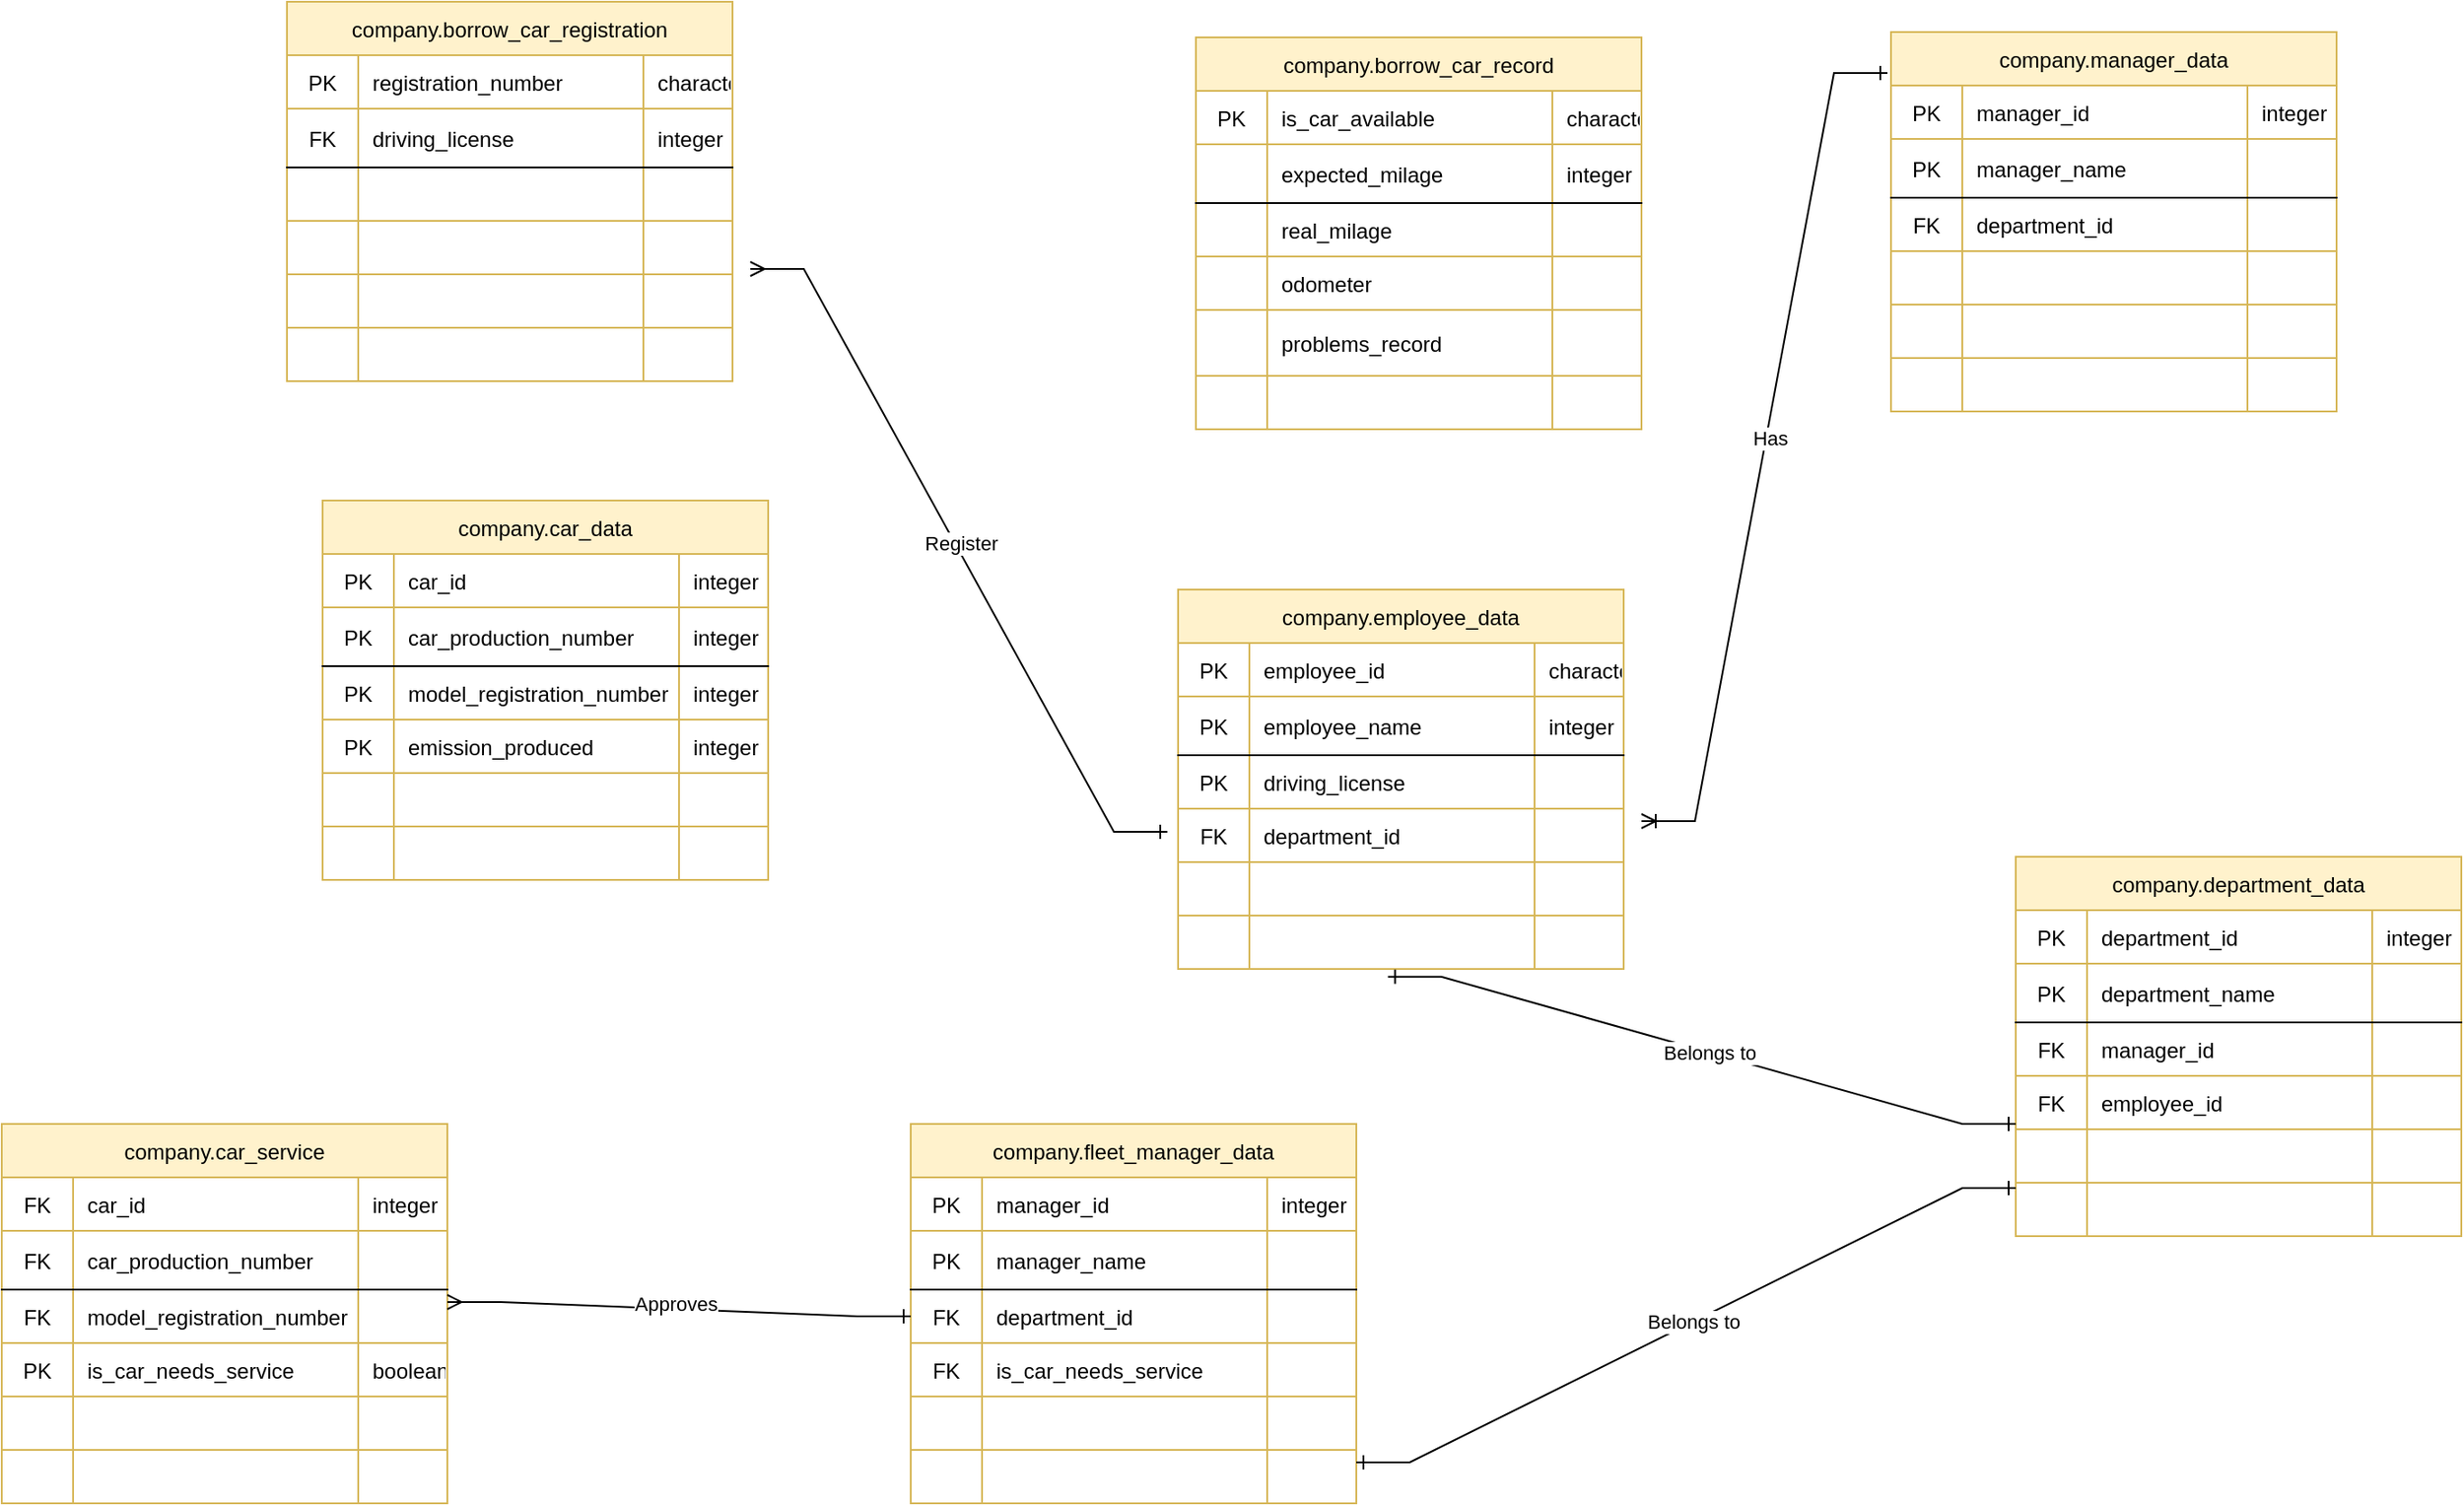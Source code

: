<mxfile version="20.8.10" type="github">
  <diagram id="C5RBs43oDa-KdzZeNtuy" name="Page-1">
    <mxGraphModel dx="2052" dy="1386" grid="1" gridSize="10" guides="1" tooltips="1" connect="1" arrows="1" fold="1" page="1" pageScale="1" pageWidth="1600" pageHeight="900" math="0" shadow="0">
      <root>
        <mxCell id="WIyWlLk6GJQsqaUBKTNV-0" />
        <mxCell id="WIyWlLk6GJQsqaUBKTNV-1" parent="WIyWlLk6GJQsqaUBKTNV-0" />
        <mxCell id="npKh-YMs9BCN0Nl7EQKS-0" value="company.car_data" style="shape=table;startSize=30;container=1;collapsible=1;childLayout=tableLayout;fixedRows=1;rowLines=1;fontStyle=0;align=center;resizeLast=1;strokeColor=#d6b656;fillColor=#fff2cc;swimlaneLine=1;columnLines=1;swimlaneHead=1;swimlaneBody=1;horizontal=1;connectable=1;allowArrows=1;dropTarget=1;editable=1;movable=1;resizable=1;rotatable=1;deletable=1;" parent="WIyWlLk6GJQsqaUBKTNV-1" vertex="1">
          <mxGeometry x="280" y="310" width="250" height="213" as="geometry">
            <mxRectangle x="90" y="60" width="60" height="30" as="alternateBounds" />
          </mxGeometry>
        </mxCell>
        <mxCell id="npKh-YMs9BCN0Nl7EQKS-1" value="" style="shape=tableRow;horizontal=0;startSize=0;swimlaneHead=0;swimlaneBody=0;fillColor=none;collapsible=0;dropTarget=0;points=[[0,0.5],[1,0.5]];portConstraint=eastwest;top=0;left=0;right=0;bottom=0;" parent="npKh-YMs9BCN0Nl7EQKS-0" vertex="1">
          <mxGeometry y="30" width="250" height="30" as="geometry" />
        </mxCell>
        <mxCell id="npKh-YMs9BCN0Nl7EQKS-2" value="PK" style="shape=partialRectangle;connectable=0;fillColor=none;top=0;left=0;bottom=0;right=0;fontStyle=0;overflow=hidden;" parent="npKh-YMs9BCN0Nl7EQKS-1" vertex="1">
          <mxGeometry width="40" height="30" as="geometry">
            <mxRectangle width="40" height="30" as="alternateBounds" />
          </mxGeometry>
        </mxCell>
        <mxCell id="npKh-YMs9BCN0Nl7EQKS-3" value="car_id" style="shape=partialRectangle;connectable=0;fillColor=none;top=0;left=0;bottom=0;right=0;align=left;spacingLeft=6;fontStyle=0;overflow=hidden;" parent="npKh-YMs9BCN0Nl7EQKS-1" vertex="1">
          <mxGeometry x="40" width="160" height="30" as="geometry">
            <mxRectangle width="160" height="30" as="alternateBounds" />
          </mxGeometry>
        </mxCell>
        <mxCell id="npKh-YMs9BCN0Nl7EQKS-17" value="integer" style="shape=partialRectangle;connectable=0;fillColor=none;top=0;left=0;bottom=0;right=0;align=left;spacingLeft=6;fontStyle=0;overflow=hidden;" parent="npKh-YMs9BCN0Nl7EQKS-1" vertex="1">
          <mxGeometry x="200" width="50" height="30" as="geometry">
            <mxRectangle width="50" height="30" as="alternateBounds" />
          </mxGeometry>
        </mxCell>
        <mxCell id="npKh-YMs9BCN0Nl7EQKS-4" value="" style="shape=tableRow;horizontal=0;startSize=0;swimlaneHead=0;swimlaneBody=0;fillColor=none;collapsible=0;dropTarget=0;points=[[0,0.5],[1,0.5]];portConstraint=eastwest;top=0;left=0;right=0;bottom=1;" parent="npKh-YMs9BCN0Nl7EQKS-0" vertex="1">
          <mxGeometry y="60" width="250" height="33" as="geometry" />
        </mxCell>
        <mxCell id="npKh-YMs9BCN0Nl7EQKS-5" value="PK" style="shape=partialRectangle;connectable=0;fillColor=none;top=0;left=0;bottom=0;right=0;fontStyle=0;overflow=hidden;strokeColor=inherit;" parent="npKh-YMs9BCN0Nl7EQKS-4" vertex="1">
          <mxGeometry width="40" height="33" as="geometry">
            <mxRectangle width="40" height="33" as="alternateBounds" />
          </mxGeometry>
        </mxCell>
        <mxCell id="npKh-YMs9BCN0Nl7EQKS-6" value="car_production_number" style="shape=partialRectangle;connectable=0;fillColor=none;top=0;left=0;bottom=0;right=0;align=left;spacingLeft=6;fontStyle=0;overflow=hidden;strokeColor=inherit;" parent="npKh-YMs9BCN0Nl7EQKS-4" vertex="1">
          <mxGeometry x="40" width="160" height="33" as="geometry">
            <mxRectangle width="160" height="33" as="alternateBounds" />
          </mxGeometry>
        </mxCell>
        <mxCell id="npKh-YMs9BCN0Nl7EQKS-18" value="integer" style="shape=partialRectangle;connectable=0;fillColor=none;top=0;left=0;bottom=0;right=0;align=left;spacingLeft=6;fontStyle=0;overflow=hidden;strokeColor=inherit;" parent="npKh-YMs9BCN0Nl7EQKS-4" vertex="1">
          <mxGeometry x="200" width="50" height="33" as="geometry">
            <mxRectangle width="50" height="33" as="alternateBounds" />
          </mxGeometry>
        </mxCell>
        <mxCell id="npKh-YMs9BCN0Nl7EQKS-7" value="" style="shape=tableRow;horizontal=0;startSize=0;swimlaneHead=0;swimlaneBody=0;fillColor=none;collapsible=0;dropTarget=0;points=[[0,0.5],[1,0.5]];portConstraint=eastwest;top=0;left=0;right=0;bottom=0;" parent="npKh-YMs9BCN0Nl7EQKS-0" vertex="1">
          <mxGeometry y="93" width="250" height="30" as="geometry" />
        </mxCell>
        <mxCell id="npKh-YMs9BCN0Nl7EQKS-8" value="PK" style="shape=partialRectangle;connectable=0;fillColor=none;top=0;left=0;bottom=0;right=0;editable=1;overflow=hidden;strokeColor=inherit;" parent="npKh-YMs9BCN0Nl7EQKS-7" vertex="1">
          <mxGeometry width="40" height="30" as="geometry">
            <mxRectangle width="40" height="30" as="alternateBounds" />
          </mxGeometry>
        </mxCell>
        <mxCell id="npKh-YMs9BCN0Nl7EQKS-9" value="model_registration_number" style="shape=partialRectangle;connectable=0;fillColor=none;top=0;left=0;bottom=0;right=0;align=left;spacingLeft=6;overflow=hidden;" parent="npKh-YMs9BCN0Nl7EQKS-7" vertex="1">
          <mxGeometry x="40" width="160" height="30" as="geometry">
            <mxRectangle width="160" height="30" as="alternateBounds" />
          </mxGeometry>
        </mxCell>
        <mxCell id="npKh-YMs9BCN0Nl7EQKS-19" value="integer" style="shape=partialRectangle;connectable=0;fillColor=none;top=0;left=0;bottom=0;right=0;align=left;spacingLeft=6;overflow=hidden;" parent="npKh-YMs9BCN0Nl7EQKS-7" vertex="1">
          <mxGeometry x="200" width="50" height="30" as="geometry">
            <mxRectangle width="50" height="30" as="alternateBounds" />
          </mxGeometry>
        </mxCell>
        <mxCell id="npKh-YMs9BCN0Nl7EQKS-10" value="" style="shape=tableRow;horizontal=0;startSize=0;swimlaneHead=0;swimlaneBody=0;fillColor=none;collapsible=0;dropTarget=0;points=[[0,0.5],[1,0.5]];portConstraint=eastwest;top=0;left=0;right=0;bottom=0;" parent="npKh-YMs9BCN0Nl7EQKS-0" vertex="1">
          <mxGeometry y="123" width="250" height="30" as="geometry" />
        </mxCell>
        <mxCell id="npKh-YMs9BCN0Nl7EQKS-11" value="PK" style="shape=partialRectangle;connectable=0;fillColor=none;top=0;left=0;bottom=0;right=0;editable=1;overflow=hidden;" parent="npKh-YMs9BCN0Nl7EQKS-10" vertex="1">
          <mxGeometry width="40" height="30" as="geometry">
            <mxRectangle width="40" height="30" as="alternateBounds" />
          </mxGeometry>
        </mxCell>
        <mxCell id="npKh-YMs9BCN0Nl7EQKS-12" value="emission_produced" style="shape=partialRectangle;connectable=0;fillColor=none;top=0;left=0;bottom=0;right=0;align=left;spacingLeft=6;overflow=hidden;" parent="npKh-YMs9BCN0Nl7EQKS-10" vertex="1">
          <mxGeometry x="40" width="160" height="30" as="geometry">
            <mxRectangle width="160" height="30" as="alternateBounds" />
          </mxGeometry>
        </mxCell>
        <mxCell id="npKh-YMs9BCN0Nl7EQKS-20" value="integer" style="shape=partialRectangle;connectable=0;fillColor=none;top=0;left=0;bottom=0;right=0;align=left;spacingLeft=6;overflow=hidden;" parent="npKh-YMs9BCN0Nl7EQKS-10" vertex="1">
          <mxGeometry x="200" width="50" height="30" as="geometry">
            <mxRectangle width="50" height="30" as="alternateBounds" />
          </mxGeometry>
        </mxCell>
        <mxCell id="npKh-YMs9BCN0Nl7EQKS-21" style="shape=tableRow;horizontal=0;startSize=0;swimlaneHead=0;swimlaneBody=0;fillColor=none;collapsible=0;dropTarget=0;points=[[0,0.5],[1,0.5]];portConstraint=eastwest;top=0;left=0;right=0;bottom=0;" parent="npKh-YMs9BCN0Nl7EQKS-0" vertex="1">
          <mxGeometry y="153" width="250" height="30" as="geometry" />
        </mxCell>
        <mxCell id="npKh-YMs9BCN0Nl7EQKS-22" style="shape=partialRectangle;connectable=0;fillColor=none;top=0;left=0;bottom=0;right=0;editable=1;overflow=hidden;" parent="npKh-YMs9BCN0Nl7EQKS-21" vertex="1">
          <mxGeometry width="40" height="30" as="geometry">
            <mxRectangle width="40" height="30" as="alternateBounds" />
          </mxGeometry>
        </mxCell>
        <mxCell id="npKh-YMs9BCN0Nl7EQKS-23" style="shape=partialRectangle;connectable=0;fillColor=none;top=0;left=0;bottom=0;right=0;align=left;spacingLeft=6;overflow=hidden;" parent="npKh-YMs9BCN0Nl7EQKS-21" vertex="1">
          <mxGeometry x="40" width="160" height="30" as="geometry">
            <mxRectangle width="160" height="30" as="alternateBounds" />
          </mxGeometry>
        </mxCell>
        <mxCell id="npKh-YMs9BCN0Nl7EQKS-24" style="shape=partialRectangle;connectable=0;fillColor=none;top=0;left=0;bottom=0;right=0;align=left;spacingLeft=6;overflow=hidden;" parent="npKh-YMs9BCN0Nl7EQKS-21" vertex="1">
          <mxGeometry x="200" width="50" height="30" as="geometry">
            <mxRectangle width="50" height="30" as="alternateBounds" />
          </mxGeometry>
        </mxCell>
        <mxCell id="w_pM22GlNIXaSQ3IIwrL-0" style="shape=tableRow;horizontal=0;startSize=0;swimlaneHead=0;swimlaneBody=0;fillColor=none;collapsible=0;dropTarget=0;points=[[0,0.5],[1,0.5]];portConstraint=eastwest;top=0;left=0;right=0;bottom=0;" vertex="1" parent="npKh-YMs9BCN0Nl7EQKS-0">
          <mxGeometry y="183" width="250" height="30" as="geometry" />
        </mxCell>
        <mxCell id="w_pM22GlNIXaSQ3IIwrL-1" style="shape=partialRectangle;connectable=0;fillColor=none;top=0;left=0;bottom=0;right=0;editable=1;overflow=hidden;" vertex="1" parent="w_pM22GlNIXaSQ3IIwrL-0">
          <mxGeometry width="40" height="30" as="geometry">
            <mxRectangle width="40" height="30" as="alternateBounds" />
          </mxGeometry>
        </mxCell>
        <mxCell id="w_pM22GlNIXaSQ3IIwrL-2" style="shape=partialRectangle;connectable=0;fillColor=none;top=0;left=0;bottom=0;right=0;align=left;spacingLeft=6;overflow=hidden;" vertex="1" parent="w_pM22GlNIXaSQ3IIwrL-0">
          <mxGeometry x="40" width="160" height="30" as="geometry">
            <mxRectangle width="160" height="30" as="alternateBounds" />
          </mxGeometry>
        </mxCell>
        <mxCell id="w_pM22GlNIXaSQ3IIwrL-3" style="shape=partialRectangle;connectable=0;fillColor=none;top=0;left=0;bottom=0;right=0;align=left;spacingLeft=6;overflow=hidden;" vertex="1" parent="w_pM22GlNIXaSQ3IIwrL-0">
          <mxGeometry x="200" width="50" height="30" as="geometry">
            <mxRectangle width="50" height="30" as="alternateBounds" />
          </mxGeometry>
        </mxCell>
        <mxCell id="w_pM22GlNIXaSQ3IIwrL-11" value="" style="edgeStyle=entityRelationEdgeStyle;fontSize=12;html=1;endArrow=ERone;endFill=1;rounded=0;startArrow=ERoneToMany;startFill=0;entryX=-0.008;entryY=0.108;entryDx=0;entryDy=0;entryPerimeter=0;" edge="1" parent="WIyWlLk6GJQsqaUBKTNV-1" target="w_pM22GlNIXaSQ3IIwrL-74">
          <mxGeometry width="100" height="100" relative="1" as="geometry">
            <mxPoint x="1020" y="490" as="sourcePoint" />
            <mxPoint x="1100" y="200" as="targetPoint" />
          </mxGeometry>
        </mxCell>
        <mxCell id="w_pM22GlNIXaSQ3IIwrL-199" value="Has" style="edgeLabel;html=1;align=center;verticalAlign=middle;resizable=0;points=[];" vertex="1" connectable="0" parent="w_pM22GlNIXaSQ3IIwrL-11">
          <mxGeometry x="0.025" y="-2" relative="1" as="geometry">
            <mxPoint as="offset" />
          </mxGeometry>
        </mxCell>
        <mxCell id="w_pM22GlNIXaSQ3IIwrL-49" value="company.employee_data" style="shape=table;startSize=30;container=1;collapsible=1;childLayout=tableLayout;fixedRows=1;rowLines=1;fontStyle=0;align=center;resizeLast=1;strokeColor=#d6b656;fillColor=#fff2cc;swimlaneLine=1;columnLines=1;swimlaneHead=1;swimlaneBody=1;horizontal=1;connectable=1;allowArrows=1;dropTarget=1;editable=1;movable=1;resizable=1;rotatable=1;deletable=1;" vertex="1" parent="WIyWlLk6GJQsqaUBKTNV-1">
          <mxGeometry x="760" y="360" width="250" height="213" as="geometry">
            <mxRectangle x="90" y="60" width="60" height="30" as="alternateBounds" />
          </mxGeometry>
        </mxCell>
        <mxCell id="w_pM22GlNIXaSQ3IIwrL-50" value="" style="shape=tableRow;horizontal=0;startSize=0;swimlaneHead=0;swimlaneBody=0;fillColor=none;collapsible=0;dropTarget=0;points=[[0,0.5],[1,0.5]];portConstraint=eastwest;top=0;left=0;right=0;bottom=0;" vertex="1" parent="w_pM22GlNIXaSQ3IIwrL-49">
          <mxGeometry y="30" width="250" height="30" as="geometry" />
        </mxCell>
        <mxCell id="w_pM22GlNIXaSQ3IIwrL-51" value="PK" style="shape=partialRectangle;connectable=0;fillColor=none;top=0;left=0;bottom=0;right=0;fontStyle=0;overflow=hidden;" vertex="1" parent="w_pM22GlNIXaSQ3IIwrL-50">
          <mxGeometry width="40" height="30" as="geometry">
            <mxRectangle width="40" height="30" as="alternateBounds" />
          </mxGeometry>
        </mxCell>
        <mxCell id="w_pM22GlNIXaSQ3IIwrL-52" value="employee_id" style="shape=partialRectangle;connectable=0;fillColor=none;top=0;left=0;bottom=0;right=0;align=left;spacingLeft=6;fontStyle=0;overflow=hidden;" vertex="1" parent="w_pM22GlNIXaSQ3IIwrL-50">
          <mxGeometry x="40" width="160" height="30" as="geometry">
            <mxRectangle width="160" height="30" as="alternateBounds" />
          </mxGeometry>
        </mxCell>
        <mxCell id="w_pM22GlNIXaSQ3IIwrL-53" value="character varying(50)" style="shape=partialRectangle;connectable=0;fillColor=none;top=0;left=0;bottom=0;right=0;align=left;spacingLeft=6;fontStyle=0;overflow=hidden;" vertex="1" parent="w_pM22GlNIXaSQ3IIwrL-50">
          <mxGeometry x="200" width="50" height="30" as="geometry">
            <mxRectangle width="50" height="30" as="alternateBounds" />
          </mxGeometry>
        </mxCell>
        <mxCell id="w_pM22GlNIXaSQ3IIwrL-54" value="" style="shape=tableRow;horizontal=0;startSize=0;swimlaneHead=0;swimlaneBody=0;fillColor=none;collapsible=0;dropTarget=0;points=[[0,0.5],[1,0.5]];portConstraint=eastwest;top=0;left=0;right=0;bottom=1;" vertex="1" parent="w_pM22GlNIXaSQ3IIwrL-49">
          <mxGeometry y="60" width="250" height="33" as="geometry" />
        </mxCell>
        <mxCell id="w_pM22GlNIXaSQ3IIwrL-55" value="PK" style="shape=partialRectangle;connectable=0;fillColor=none;top=0;left=0;bottom=0;right=0;fontStyle=0;overflow=hidden;strokeColor=inherit;" vertex="1" parent="w_pM22GlNIXaSQ3IIwrL-54">
          <mxGeometry width="40" height="33" as="geometry">
            <mxRectangle width="40" height="33" as="alternateBounds" />
          </mxGeometry>
        </mxCell>
        <mxCell id="w_pM22GlNIXaSQ3IIwrL-56" value="employee_name" style="shape=partialRectangle;connectable=0;fillColor=none;top=0;left=0;bottom=0;right=0;align=left;spacingLeft=6;fontStyle=0;overflow=hidden;strokeColor=inherit;" vertex="1" parent="w_pM22GlNIXaSQ3IIwrL-54">
          <mxGeometry x="40" width="160" height="33" as="geometry">
            <mxRectangle width="160" height="33" as="alternateBounds" />
          </mxGeometry>
        </mxCell>
        <mxCell id="w_pM22GlNIXaSQ3IIwrL-57" value="integer" style="shape=partialRectangle;connectable=0;fillColor=none;top=0;left=0;bottom=0;right=0;align=left;spacingLeft=6;fontStyle=0;overflow=hidden;strokeColor=inherit;" vertex="1" parent="w_pM22GlNIXaSQ3IIwrL-54">
          <mxGeometry x="200" width="50" height="33" as="geometry">
            <mxRectangle width="50" height="33" as="alternateBounds" />
          </mxGeometry>
        </mxCell>
        <mxCell id="w_pM22GlNIXaSQ3IIwrL-58" value="" style="shape=tableRow;horizontal=0;startSize=0;swimlaneHead=0;swimlaneBody=0;fillColor=none;collapsible=0;dropTarget=0;points=[[0,0.5],[1,0.5]];portConstraint=eastwest;top=0;left=0;right=0;bottom=0;" vertex="1" parent="w_pM22GlNIXaSQ3IIwrL-49">
          <mxGeometry y="93" width="250" height="30" as="geometry" />
        </mxCell>
        <mxCell id="w_pM22GlNIXaSQ3IIwrL-59" value="PK" style="shape=partialRectangle;connectable=0;fillColor=none;top=0;left=0;bottom=0;right=0;editable=1;overflow=hidden;strokeColor=inherit;" vertex="1" parent="w_pM22GlNIXaSQ3IIwrL-58">
          <mxGeometry width="40" height="30" as="geometry">
            <mxRectangle width="40" height="30" as="alternateBounds" />
          </mxGeometry>
        </mxCell>
        <mxCell id="w_pM22GlNIXaSQ3IIwrL-60" value="driving_license" style="shape=partialRectangle;connectable=0;fillColor=none;top=0;left=0;bottom=0;right=0;align=left;spacingLeft=6;overflow=hidden;" vertex="1" parent="w_pM22GlNIXaSQ3IIwrL-58">
          <mxGeometry x="40" width="160" height="30" as="geometry">
            <mxRectangle width="160" height="30" as="alternateBounds" />
          </mxGeometry>
        </mxCell>
        <mxCell id="w_pM22GlNIXaSQ3IIwrL-61" value="" style="shape=partialRectangle;connectable=0;fillColor=none;top=0;left=0;bottom=0;right=0;align=left;spacingLeft=6;overflow=hidden;" vertex="1" parent="w_pM22GlNIXaSQ3IIwrL-58">
          <mxGeometry x="200" width="50" height="30" as="geometry">
            <mxRectangle width="50" height="30" as="alternateBounds" />
          </mxGeometry>
        </mxCell>
        <mxCell id="w_pM22GlNIXaSQ3IIwrL-62" value="" style="shape=tableRow;horizontal=0;startSize=0;swimlaneHead=0;swimlaneBody=0;fillColor=none;collapsible=0;dropTarget=0;points=[[0,0.5],[1,0.5]];portConstraint=eastwest;top=0;left=0;right=0;bottom=0;" vertex="1" parent="w_pM22GlNIXaSQ3IIwrL-49">
          <mxGeometry y="123" width="250" height="30" as="geometry" />
        </mxCell>
        <mxCell id="w_pM22GlNIXaSQ3IIwrL-63" value="FK" style="shape=partialRectangle;connectable=0;fillColor=none;top=0;left=0;bottom=0;right=0;editable=1;overflow=hidden;" vertex="1" parent="w_pM22GlNIXaSQ3IIwrL-62">
          <mxGeometry width="40" height="30" as="geometry">
            <mxRectangle width="40" height="30" as="alternateBounds" />
          </mxGeometry>
        </mxCell>
        <mxCell id="w_pM22GlNIXaSQ3IIwrL-64" value="department_id" style="shape=partialRectangle;connectable=0;fillColor=none;top=0;left=0;bottom=0;right=0;align=left;spacingLeft=6;overflow=hidden;" vertex="1" parent="w_pM22GlNIXaSQ3IIwrL-62">
          <mxGeometry x="40" width="160" height="30" as="geometry">
            <mxRectangle width="160" height="30" as="alternateBounds" />
          </mxGeometry>
        </mxCell>
        <mxCell id="w_pM22GlNIXaSQ3IIwrL-65" style="shape=partialRectangle;connectable=0;fillColor=none;top=0;left=0;bottom=0;right=0;align=left;spacingLeft=6;overflow=hidden;" vertex="1" parent="w_pM22GlNIXaSQ3IIwrL-62">
          <mxGeometry x="200" width="50" height="30" as="geometry">
            <mxRectangle width="50" height="30" as="alternateBounds" />
          </mxGeometry>
        </mxCell>
        <mxCell id="w_pM22GlNIXaSQ3IIwrL-66" style="shape=tableRow;horizontal=0;startSize=0;swimlaneHead=0;swimlaneBody=0;fillColor=none;collapsible=0;dropTarget=0;points=[[0,0.5],[1,0.5]];portConstraint=eastwest;top=0;left=0;right=0;bottom=0;" vertex="1" parent="w_pM22GlNIXaSQ3IIwrL-49">
          <mxGeometry y="153" width="250" height="30" as="geometry" />
        </mxCell>
        <mxCell id="w_pM22GlNIXaSQ3IIwrL-67" style="shape=partialRectangle;connectable=0;fillColor=none;top=0;left=0;bottom=0;right=0;editable=1;overflow=hidden;" vertex="1" parent="w_pM22GlNIXaSQ3IIwrL-66">
          <mxGeometry width="40" height="30" as="geometry">
            <mxRectangle width="40" height="30" as="alternateBounds" />
          </mxGeometry>
        </mxCell>
        <mxCell id="w_pM22GlNIXaSQ3IIwrL-68" style="shape=partialRectangle;connectable=0;fillColor=none;top=0;left=0;bottom=0;right=0;align=left;spacingLeft=6;overflow=hidden;" vertex="1" parent="w_pM22GlNIXaSQ3IIwrL-66">
          <mxGeometry x="40" width="160" height="30" as="geometry">
            <mxRectangle width="160" height="30" as="alternateBounds" />
          </mxGeometry>
        </mxCell>
        <mxCell id="w_pM22GlNIXaSQ3IIwrL-69" style="shape=partialRectangle;connectable=0;fillColor=none;top=0;left=0;bottom=0;right=0;align=left;spacingLeft=6;overflow=hidden;" vertex="1" parent="w_pM22GlNIXaSQ3IIwrL-66">
          <mxGeometry x="200" width="50" height="30" as="geometry">
            <mxRectangle width="50" height="30" as="alternateBounds" />
          </mxGeometry>
        </mxCell>
        <mxCell id="w_pM22GlNIXaSQ3IIwrL-70" style="shape=tableRow;horizontal=0;startSize=0;swimlaneHead=0;swimlaneBody=0;fillColor=none;collapsible=0;dropTarget=0;points=[[0,0.5],[1,0.5]];portConstraint=eastwest;top=0;left=0;right=0;bottom=0;" vertex="1" parent="w_pM22GlNIXaSQ3IIwrL-49">
          <mxGeometry y="183" width="250" height="30" as="geometry" />
        </mxCell>
        <mxCell id="w_pM22GlNIXaSQ3IIwrL-71" style="shape=partialRectangle;connectable=0;fillColor=none;top=0;left=0;bottom=0;right=0;editable=1;overflow=hidden;" vertex="1" parent="w_pM22GlNIXaSQ3IIwrL-70">
          <mxGeometry width="40" height="30" as="geometry">
            <mxRectangle width="40" height="30" as="alternateBounds" />
          </mxGeometry>
        </mxCell>
        <mxCell id="w_pM22GlNIXaSQ3IIwrL-72" style="shape=partialRectangle;connectable=0;fillColor=none;top=0;left=0;bottom=0;right=0;align=left;spacingLeft=6;overflow=hidden;" vertex="1" parent="w_pM22GlNIXaSQ3IIwrL-70">
          <mxGeometry x="40" width="160" height="30" as="geometry">
            <mxRectangle width="160" height="30" as="alternateBounds" />
          </mxGeometry>
        </mxCell>
        <mxCell id="w_pM22GlNIXaSQ3IIwrL-73" style="shape=partialRectangle;connectable=0;fillColor=none;top=0;left=0;bottom=0;right=0;align=left;spacingLeft=6;overflow=hidden;" vertex="1" parent="w_pM22GlNIXaSQ3IIwrL-70">
          <mxGeometry x="200" width="50" height="30" as="geometry">
            <mxRectangle width="50" height="30" as="alternateBounds" />
          </mxGeometry>
        </mxCell>
        <mxCell id="w_pM22GlNIXaSQ3IIwrL-74" value="company.manager_data" style="shape=table;startSize=30;container=1;collapsible=1;childLayout=tableLayout;fixedRows=1;rowLines=1;fontStyle=0;align=center;resizeLast=1;strokeColor=#d6b656;fillColor=#fff2cc;swimlaneLine=1;columnLines=1;swimlaneHead=1;swimlaneBody=1;horizontal=1;connectable=1;allowArrows=1;dropTarget=1;editable=1;movable=1;resizable=1;rotatable=1;deletable=1;" vertex="1" parent="WIyWlLk6GJQsqaUBKTNV-1">
          <mxGeometry x="1160" y="47" width="250" height="213" as="geometry">
            <mxRectangle x="90" y="60" width="60" height="30" as="alternateBounds" />
          </mxGeometry>
        </mxCell>
        <mxCell id="w_pM22GlNIXaSQ3IIwrL-75" value="" style="shape=tableRow;horizontal=0;startSize=0;swimlaneHead=0;swimlaneBody=0;fillColor=none;collapsible=0;dropTarget=0;points=[[0,0.5],[1,0.5]];portConstraint=eastwest;top=0;left=0;right=0;bottom=0;" vertex="1" parent="w_pM22GlNIXaSQ3IIwrL-74">
          <mxGeometry y="30" width="250" height="30" as="geometry" />
        </mxCell>
        <mxCell id="w_pM22GlNIXaSQ3IIwrL-76" value="PK" style="shape=partialRectangle;connectable=0;fillColor=none;top=0;left=0;bottom=0;right=0;fontStyle=0;overflow=hidden;" vertex="1" parent="w_pM22GlNIXaSQ3IIwrL-75">
          <mxGeometry width="40" height="30" as="geometry">
            <mxRectangle width="40" height="30" as="alternateBounds" />
          </mxGeometry>
        </mxCell>
        <mxCell id="w_pM22GlNIXaSQ3IIwrL-77" value="manager_id" style="shape=partialRectangle;connectable=0;fillColor=none;top=0;left=0;bottom=0;right=0;align=left;spacingLeft=6;fontStyle=0;overflow=hidden;" vertex="1" parent="w_pM22GlNIXaSQ3IIwrL-75">
          <mxGeometry x="40" width="160" height="30" as="geometry">
            <mxRectangle width="160" height="30" as="alternateBounds" />
          </mxGeometry>
        </mxCell>
        <mxCell id="w_pM22GlNIXaSQ3IIwrL-78" value="integer" style="shape=partialRectangle;connectable=0;fillColor=none;top=0;left=0;bottom=0;right=0;align=left;spacingLeft=6;fontStyle=0;overflow=hidden;" vertex="1" parent="w_pM22GlNIXaSQ3IIwrL-75">
          <mxGeometry x="200" width="50" height="30" as="geometry">
            <mxRectangle width="50" height="30" as="alternateBounds" />
          </mxGeometry>
        </mxCell>
        <mxCell id="w_pM22GlNIXaSQ3IIwrL-79" value="" style="shape=tableRow;horizontal=0;startSize=0;swimlaneHead=0;swimlaneBody=0;fillColor=none;collapsible=0;dropTarget=0;points=[[0,0.5],[1,0.5]];portConstraint=eastwest;top=0;left=0;right=0;bottom=1;" vertex="1" parent="w_pM22GlNIXaSQ3IIwrL-74">
          <mxGeometry y="60" width="250" height="33" as="geometry" />
        </mxCell>
        <mxCell id="w_pM22GlNIXaSQ3IIwrL-80" value="PK" style="shape=partialRectangle;connectable=0;fillColor=none;top=0;left=0;bottom=0;right=0;fontStyle=0;overflow=hidden;strokeColor=inherit;" vertex="1" parent="w_pM22GlNIXaSQ3IIwrL-79">
          <mxGeometry width="40" height="33" as="geometry">
            <mxRectangle width="40" height="33" as="alternateBounds" />
          </mxGeometry>
        </mxCell>
        <mxCell id="w_pM22GlNIXaSQ3IIwrL-81" value="manager_name" style="shape=partialRectangle;connectable=0;fillColor=none;top=0;left=0;bottom=0;right=0;align=left;spacingLeft=6;fontStyle=0;overflow=hidden;strokeColor=inherit;" vertex="1" parent="w_pM22GlNIXaSQ3IIwrL-79">
          <mxGeometry x="40" width="160" height="33" as="geometry">
            <mxRectangle width="160" height="33" as="alternateBounds" />
          </mxGeometry>
        </mxCell>
        <mxCell id="w_pM22GlNIXaSQ3IIwrL-82" value="" style="shape=partialRectangle;connectable=0;fillColor=none;top=0;left=0;bottom=0;right=0;align=left;spacingLeft=6;fontStyle=0;overflow=hidden;strokeColor=inherit;" vertex="1" parent="w_pM22GlNIXaSQ3IIwrL-79">
          <mxGeometry x="200" width="50" height="33" as="geometry">
            <mxRectangle width="50" height="33" as="alternateBounds" />
          </mxGeometry>
        </mxCell>
        <mxCell id="w_pM22GlNIXaSQ3IIwrL-83" value="" style="shape=tableRow;horizontal=0;startSize=0;swimlaneHead=0;swimlaneBody=0;fillColor=none;collapsible=0;dropTarget=0;points=[[0,0.5],[1,0.5]];portConstraint=eastwest;top=0;left=0;right=0;bottom=0;" vertex="1" parent="w_pM22GlNIXaSQ3IIwrL-74">
          <mxGeometry y="93" width="250" height="30" as="geometry" />
        </mxCell>
        <mxCell id="w_pM22GlNIXaSQ3IIwrL-84" value="FK" style="shape=partialRectangle;connectable=0;fillColor=none;top=0;left=0;bottom=0;right=0;editable=1;overflow=hidden;strokeColor=inherit;" vertex="1" parent="w_pM22GlNIXaSQ3IIwrL-83">
          <mxGeometry width="40" height="30" as="geometry">
            <mxRectangle width="40" height="30" as="alternateBounds" />
          </mxGeometry>
        </mxCell>
        <mxCell id="w_pM22GlNIXaSQ3IIwrL-85" value="department_id" style="shape=partialRectangle;connectable=0;fillColor=none;top=0;left=0;bottom=0;right=0;align=left;spacingLeft=6;overflow=hidden;" vertex="1" parent="w_pM22GlNIXaSQ3IIwrL-83">
          <mxGeometry x="40" width="160" height="30" as="geometry">
            <mxRectangle width="160" height="30" as="alternateBounds" />
          </mxGeometry>
        </mxCell>
        <mxCell id="w_pM22GlNIXaSQ3IIwrL-86" value="" style="shape=partialRectangle;connectable=0;fillColor=none;top=0;left=0;bottom=0;right=0;align=left;spacingLeft=6;overflow=hidden;" vertex="1" parent="w_pM22GlNIXaSQ3IIwrL-83">
          <mxGeometry x="200" width="50" height="30" as="geometry">
            <mxRectangle width="50" height="30" as="alternateBounds" />
          </mxGeometry>
        </mxCell>
        <mxCell id="w_pM22GlNIXaSQ3IIwrL-87" value="" style="shape=tableRow;horizontal=0;startSize=0;swimlaneHead=0;swimlaneBody=0;fillColor=none;collapsible=0;dropTarget=0;points=[[0,0.5],[1,0.5]];portConstraint=eastwest;top=0;left=0;right=0;bottom=0;" vertex="1" parent="w_pM22GlNIXaSQ3IIwrL-74">
          <mxGeometry y="123" width="250" height="30" as="geometry" />
        </mxCell>
        <mxCell id="w_pM22GlNIXaSQ3IIwrL-88" value="" style="shape=partialRectangle;connectable=0;fillColor=none;top=0;left=0;bottom=0;right=0;editable=1;overflow=hidden;" vertex="1" parent="w_pM22GlNIXaSQ3IIwrL-87">
          <mxGeometry width="40" height="30" as="geometry">
            <mxRectangle width="40" height="30" as="alternateBounds" />
          </mxGeometry>
        </mxCell>
        <mxCell id="w_pM22GlNIXaSQ3IIwrL-89" value="" style="shape=partialRectangle;connectable=0;fillColor=none;top=0;left=0;bottom=0;right=0;align=left;spacingLeft=6;overflow=hidden;" vertex="1" parent="w_pM22GlNIXaSQ3IIwrL-87">
          <mxGeometry x="40" width="160" height="30" as="geometry">
            <mxRectangle width="160" height="30" as="alternateBounds" />
          </mxGeometry>
        </mxCell>
        <mxCell id="w_pM22GlNIXaSQ3IIwrL-90" style="shape=partialRectangle;connectable=0;fillColor=none;top=0;left=0;bottom=0;right=0;align=left;spacingLeft=6;overflow=hidden;" vertex="1" parent="w_pM22GlNIXaSQ3IIwrL-87">
          <mxGeometry x="200" width="50" height="30" as="geometry">
            <mxRectangle width="50" height="30" as="alternateBounds" />
          </mxGeometry>
        </mxCell>
        <mxCell id="w_pM22GlNIXaSQ3IIwrL-91" style="shape=tableRow;horizontal=0;startSize=0;swimlaneHead=0;swimlaneBody=0;fillColor=none;collapsible=0;dropTarget=0;points=[[0,0.5],[1,0.5]];portConstraint=eastwest;top=0;left=0;right=0;bottom=0;" vertex="1" parent="w_pM22GlNIXaSQ3IIwrL-74">
          <mxGeometry y="153" width="250" height="30" as="geometry" />
        </mxCell>
        <mxCell id="w_pM22GlNIXaSQ3IIwrL-92" style="shape=partialRectangle;connectable=0;fillColor=none;top=0;left=0;bottom=0;right=0;editable=1;overflow=hidden;" vertex="1" parent="w_pM22GlNIXaSQ3IIwrL-91">
          <mxGeometry width="40" height="30" as="geometry">
            <mxRectangle width="40" height="30" as="alternateBounds" />
          </mxGeometry>
        </mxCell>
        <mxCell id="w_pM22GlNIXaSQ3IIwrL-93" style="shape=partialRectangle;connectable=0;fillColor=none;top=0;left=0;bottom=0;right=0;align=left;spacingLeft=6;overflow=hidden;" vertex="1" parent="w_pM22GlNIXaSQ3IIwrL-91">
          <mxGeometry x="40" width="160" height="30" as="geometry">
            <mxRectangle width="160" height="30" as="alternateBounds" />
          </mxGeometry>
        </mxCell>
        <mxCell id="w_pM22GlNIXaSQ3IIwrL-94" style="shape=partialRectangle;connectable=0;fillColor=none;top=0;left=0;bottom=0;right=0;align=left;spacingLeft=6;overflow=hidden;" vertex="1" parent="w_pM22GlNIXaSQ3IIwrL-91">
          <mxGeometry x="200" width="50" height="30" as="geometry">
            <mxRectangle width="50" height="30" as="alternateBounds" />
          </mxGeometry>
        </mxCell>
        <mxCell id="w_pM22GlNIXaSQ3IIwrL-95" style="shape=tableRow;horizontal=0;startSize=0;swimlaneHead=0;swimlaneBody=0;fillColor=none;collapsible=0;dropTarget=0;points=[[0,0.5],[1,0.5]];portConstraint=eastwest;top=0;left=0;right=0;bottom=0;" vertex="1" parent="w_pM22GlNIXaSQ3IIwrL-74">
          <mxGeometry y="183" width="250" height="30" as="geometry" />
        </mxCell>
        <mxCell id="w_pM22GlNIXaSQ3IIwrL-96" style="shape=partialRectangle;connectable=0;fillColor=none;top=0;left=0;bottom=0;right=0;editable=1;overflow=hidden;" vertex="1" parent="w_pM22GlNIXaSQ3IIwrL-95">
          <mxGeometry width="40" height="30" as="geometry">
            <mxRectangle width="40" height="30" as="alternateBounds" />
          </mxGeometry>
        </mxCell>
        <mxCell id="w_pM22GlNIXaSQ3IIwrL-97" style="shape=partialRectangle;connectable=0;fillColor=none;top=0;left=0;bottom=0;right=0;align=left;spacingLeft=6;overflow=hidden;" vertex="1" parent="w_pM22GlNIXaSQ3IIwrL-95">
          <mxGeometry x="40" width="160" height="30" as="geometry">
            <mxRectangle width="160" height="30" as="alternateBounds" />
          </mxGeometry>
        </mxCell>
        <mxCell id="w_pM22GlNIXaSQ3IIwrL-98" style="shape=partialRectangle;connectable=0;fillColor=none;top=0;left=0;bottom=0;right=0;align=left;spacingLeft=6;overflow=hidden;" vertex="1" parent="w_pM22GlNIXaSQ3IIwrL-95">
          <mxGeometry x="200" width="50" height="30" as="geometry">
            <mxRectangle width="50" height="30" as="alternateBounds" />
          </mxGeometry>
        </mxCell>
        <mxCell id="w_pM22GlNIXaSQ3IIwrL-99" value="company.borrow_car_registration" style="shape=table;startSize=30;container=1;collapsible=1;childLayout=tableLayout;fixedRows=1;rowLines=1;fontStyle=0;align=center;resizeLast=1;strokeColor=#d6b656;fillColor=#fff2cc;swimlaneLine=1;columnLines=1;swimlaneHead=1;swimlaneBody=1;horizontal=1;connectable=1;allowArrows=1;dropTarget=1;editable=1;movable=1;resizable=1;rotatable=1;deletable=1;" vertex="1" parent="WIyWlLk6GJQsqaUBKTNV-1">
          <mxGeometry x="260" y="30" width="250" height="213" as="geometry">
            <mxRectangle x="90" y="60" width="60" height="30" as="alternateBounds" />
          </mxGeometry>
        </mxCell>
        <mxCell id="w_pM22GlNIXaSQ3IIwrL-100" value="" style="shape=tableRow;horizontal=0;startSize=0;swimlaneHead=0;swimlaneBody=0;fillColor=none;collapsible=0;dropTarget=0;points=[[0,0.5],[1,0.5]];portConstraint=eastwest;top=0;left=0;right=0;bottom=0;" vertex="1" parent="w_pM22GlNIXaSQ3IIwrL-99">
          <mxGeometry y="30" width="250" height="30" as="geometry" />
        </mxCell>
        <mxCell id="w_pM22GlNIXaSQ3IIwrL-101" value="PK" style="shape=partialRectangle;connectable=0;fillColor=none;top=0;left=0;bottom=0;right=0;fontStyle=0;overflow=hidden;" vertex="1" parent="w_pM22GlNIXaSQ3IIwrL-100">
          <mxGeometry width="40" height="30" as="geometry">
            <mxRectangle width="40" height="30" as="alternateBounds" />
          </mxGeometry>
        </mxCell>
        <mxCell id="w_pM22GlNIXaSQ3IIwrL-102" value="registration_number" style="shape=partialRectangle;connectable=0;fillColor=none;top=0;left=0;bottom=0;right=0;align=left;spacingLeft=6;fontStyle=0;overflow=hidden;" vertex="1" parent="w_pM22GlNIXaSQ3IIwrL-100">
          <mxGeometry x="40" width="160" height="30" as="geometry">
            <mxRectangle width="160" height="30" as="alternateBounds" />
          </mxGeometry>
        </mxCell>
        <mxCell id="w_pM22GlNIXaSQ3IIwrL-103" value="character varying(50)" style="shape=partialRectangle;connectable=0;fillColor=none;top=0;left=0;bottom=0;right=0;align=left;spacingLeft=6;fontStyle=0;overflow=hidden;" vertex="1" parent="w_pM22GlNIXaSQ3IIwrL-100">
          <mxGeometry x="200" width="50" height="30" as="geometry">
            <mxRectangle width="50" height="30" as="alternateBounds" />
          </mxGeometry>
        </mxCell>
        <mxCell id="w_pM22GlNIXaSQ3IIwrL-104" value="" style="shape=tableRow;horizontal=0;startSize=0;swimlaneHead=0;swimlaneBody=0;fillColor=none;collapsible=0;dropTarget=0;points=[[0,0.5],[1,0.5]];portConstraint=eastwest;top=0;left=0;right=0;bottom=1;" vertex="1" parent="w_pM22GlNIXaSQ3IIwrL-99">
          <mxGeometry y="60" width="250" height="33" as="geometry" />
        </mxCell>
        <mxCell id="w_pM22GlNIXaSQ3IIwrL-105" value="FK" style="shape=partialRectangle;connectable=0;fillColor=none;top=0;left=0;bottom=0;right=0;fontStyle=0;overflow=hidden;strokeColor=inherit;" vertex="1" parent="w_pM22GlNIXaSQ3IIwrL-104">
          <mxGeometry width="40" height="33" as="geometry">
            <mxRectangle width="40" height="33" as="alternateBounds" />
          </mxGeometry>
        </mxCell>
        <mxCell id="w_pM22GlNIXaSQ3IIwrL-106" value="driving_license" style="shape=partialRectangle;connectable=0;fillColor=none;top=0;left=0;bottom=0;right=0;align=left;spacingLeft=6;fontStyle=0;overflow=hidden;strokeColor=inherit;" vertex="1" parent="w_pM22GlNIXaSQ3IIwrL-104">
          <mxGeometry x="40" width="160" height="33" as="geometry">
            <mxRectangle width="160" height="33" as="alternateBounds" />
          </mxGeometry>
        </mxCell>
        <mxCell id="w_pM22GlNIXaSQ3IIwrL-107" value="integer" style="shape=partialRectangle;connectable=0;fillColor=none;top=0;left=0;bottom=0;right=0;align=left;spacingLeft=6;fontStyle=0;overflow=hidden;strokeColor=inherit;" vertex="1" parent="w_pM22GlNIXaSQ3IIwrL-104">
          <mxGeometry x="200" width="50" height="33" as="geometry">
            <mxRectangle width="50" height="33" as="alternateBounds" />
          </mxGeometry>
        </mxCell>
        <mxCell id="w_pM22GlNIXaSQ3IIwrL-108" value="" style="shape=tableRow;horizontal=0;startSize=0;swimlaneHead=0;swimlaneBody=0;fillColor=none;collapsible=0;dropTarget=0;points=[[0,0.5],[1,0.5]];portConstraint=eastwest;top=0;left=0;right=0;bottom=0;" vertex="1" parent="w_pM22GlNIXaSQ3IIwrL-99">
          <mxGeometry y="93" width="250" height="30" as="geometry" />
        </mxCell>
        <mxCell id="w_pM22GlNIXaSQ3IIwrL-109" value="" style="shape=partialRectangle;connectable=0;fillColor=none;top=0;left=0;bottom=0;right=0;editable=1;overflow=hidden;strokeColor=inherit;" vertex="1" parent="w_pM22GlNIXaSQ3IIwrL-108">
          <mxGeometry width="40" height="30" as="geometry">
            <mxRectangle width="40" height="30" as="alternateBounds" />
          </mxGeometry>
        </mxCell>
        <mxCell id="w_pM22GlNIXaSQ3IIwrL-110" value="" style="shape=partialRectangle;connectable=0;fillColor=none;top=0;left=0;bottom=0;right=0;align=left;spacingLeft=6;overflow=hidden;" vertex="1" parent="w_pM22GlNIXaSQ3IIwrL-108">
          <mxGeometry x="40" width="160" height="30" as="geometry">
            <mxRectangle width="160" height="30" as="alternateBounds" />
          </mxGeometry>
        </mxCell>
        <mxCell id="w_pM22GlNIXaSQ3IIwrL-111" value="" style="shape=partialRectangle;connectable=0;fillColor=none;top=0;left=0;bottom=0;right=0;align=left;spacingLeft=6;overflow=hidden;" vertex="1" parent="w_pM22GlNIXaSQ3IIwrL-108">
          <mxGeometry x="200" width="50" height="30" as="geometry">
            <mxRectangle width="50" height="30" as="alternateBounds" />
          </mxGeometry>
        </mxCell>
        <mxCell id="w_pM22GlNIXaSQ3IIwrL-112" value="" style="shape=tableRow;horizontal=0;startSize=0;swimlaneHead=0;swimlaneBody=0;fillColor=none;collapsible=0;dropTarget=0;points=[[0,0.5],[1,0.5]];portConstraint=eastwest;top=0;left=0;right=0;bottom=0;" vertex="1" parent="w_pM22GlNIXaSQ3IIwrL-99">
          <mxGeometry y="123" width="250" height="30" as="geometry" />
        </mxCell>
        <mxCell id="w_pM22GlNIXaSQ3IIwrL-113" value="" style="shape=partialRectangle;connectable=0;fillColor=none;top=0;left=0;bottom=0;right=0;editable=1;overflow=hidden;" vertex="1" parent="w_pM22GlNIXaSQ3IIwrL-112">
          <mxGeometry width="40" height="30" as="geometry">
            <mxRectangle width="40" height="30" as="alternateBounds" />
          </mxGeometry>
        </mxCell>
        <mxCell id="w_pM22GlNIXaSQ3IIwrL-114" value="" style="shape=partialRectangle;connectable=0;fillColor=none;top=0;left=0;bottom=0;right=0;align=left;spacingLeft=6;overflow=hidden;" vertex="1" parent="w_pM22GlNIXaSQ3IIwrL-112">
          <mxGeometry x="40" width="160" height="30" as="geometry">
            <mxRectangle width="160" height="30" as="alternateBounds" />
          </mxGeometry>
        </mxCell>
        <mxCell id="w_pM22GlNIXaSQ3IIwrL-115" style="shape=partialRectangle;connectable=0;fillColor=none;top=0;left=0;bottom=0;right=0;align=left;spacingLeft=6;overflow=hidden;" vertex="1" parent="w_pM22GlNIXaSQ3IIwrL-112">
          <mxGeometry x="200" width="50" height="30" as="geometry">
            <mxRectangle width="50" height="30" as="alternateBounds" />
          </mxGeometry>
        </mxCell>
        <mxCell id="w_pM22GlNIXaSQ3IIwrL-116" style="shape=tableRow;horizontal=0;startSize=0;swimlaneHead=0;swimlaneBody=0;fillColor=none;collapsible=0;dropTarget=0;points=[[0,0.5],[1,0.5]];portConstraint=eastwest;top=0;left=0;right=0;bottom=0;" vertex="1" parent="w_pM22GlNIXaSQ3IIwrL-99">
          <mxGeometry y="153" width="250" height="30" as="geometry" />
        </mxCell>
        <mxCell id="w_pM22GlNIXaSQ3IIwrL-117" style="shape=partialRectangle;connectable=0;fillColor=none;top=0;left=0;bottom=0;right=0;editable=1;overflow=hidden;" vertex="1" parent="w_pM22GlNIXaSQ3IIwrL-116">
          <mxGeometry width="40" height="30" as="geometry">
            <mxRectangle width="40" height="30" as="alternateBounds" />
          </mxGeometry>
        </mxCell>
        <mxCell id="w_pM22GlNIXaSQ3IIwrL-118" value="" style="shape=partialRectangle;connectable=0;fillColor=none;top=0;left=0;bottom=0;right=0;align=left;spacingLeft=6;overflow=hidden;" vertex="1" parent="w_pM22GlNIXaSQ3IIwrL-116">
          <mxGeometry x="40" width="160" height="30" as="geometry">
            <mxRectangle width="160" height="30" as="alternateBounds" />
          </mxGeometry>
        </mxCell>
        <mxCell id="w_pM22GlNIXaSQ3IIwrL-119" style="shape=partialRectangle;connectable=0;fillColor=none;top=0;left=0;bottom=0;right=0;align=left;spacingLeft=6;overflow=hidden;" vertex="1" parent="w_pM22GlNIXaSQ3IIwrL-116">
          <mxGeometry x="200" width="50" height="30" as="geometry">
            <mxRectangle width="50" height="30" as="alternateBounds" />
          </mxGeometry>
        </mxCell>
        <mxCell id="w_pM22GlNIXaSQ3IIwrL-120" style="shape=tableRow;horizontal=0;startSize=0;swimlaneHead=0;swimlaneBody=0;fillColor=none;collapsible=0;dropTarget=0;points=[[0,0.5],[1,0.5]];portConstraint=eastwest;top=0;left=0;right=0;bottom=0;" vertex="1" parent="w_pM22GlNIXaSQ3IIwrL-99">
          <mxGeometry y="183" width="250" height="30" as="geometry" />
        </mxCell>
        <mxCell id="w_pM22GlNIXaSQ3IIwrL-121" style="shape=partialRectangle;connectable=0;fillColor=none;top=0;left=0;bottom=0;right=0;editable=1;overflow=hidden;" vertex="1" parent="w_pM22GlNIXaSQ3IIwrL-120">
          <mxGeometry width="40" height="30" as="geometry">
            <mxRectangle width="40" height="30" as="alternateBounds" />
          </mxGeometry>
        </mxCell>
        <mxCell id="w_pM22GlNIXaSQ3IIwrL-122" value="" style="shape=partialRectangle;connectable=0;fillColor=none;top=0;left=0;bottom=0;right=0;align=left;spacingLeft=6;overflow=hidden;" vertex="1" parent="w_pM22GlNIXaSQ3IIwrL-120">
          <mxGeometry x="40" width="160" height="30" as="geometry">
            <mxRectangle width="160" height="30" as="alternateBounds" />
          </mxGeometry>
        </mxCell>
        <mxCell id="w_pM22GlNIXaSQ3IIwrL-123" style="shape=partialRectangle;connectable=0;fillColor=none;top=0;left=0;bottom=0;right=0;align=left;spacingLeft=6;overflow=hidden;" vertex="1" parent="w_pM22GlNIXaSQ3IIwrL-120">
          <mxGeometry x="200" width="50" height="30" as="geometry">
            <mxRectangle width="50" height="30" as="alternateBounds" />
          </mxGeometry>
        </mxCell>
        <mxCell id="w_pM22GlNIXaSQ3IIwrL-149" value="company.borrow_car_record" style="shape=table;startSize=30;container=1;collapsible=1;childLayout=tableLayout;fixedRows=1;rowLines=1;fontStyle=0;align=center;resizeLast=1;strokeColor=#d6b656;fillColor=#fff2cc;swimlaneLine=1;columnLines=1;swimlaneHead=1;swimlaneBody=1;horizontal=1;connectable=1;allowArrows=1;dropTarget=1;editable=1;movable=1;resizable=1;rotatable=1;deletable=1;" vertex="1" parent="WIyWlLk6GJQsqaUBKTNV-1">
          <mxGeometry x="770" y="50" width="250" height="220" as="geometry">
            <mxRectangle x="90" y="60" width="60" height="30" as="alternateBounds" />
          </mxGeometry>
        </mxCell>
        <mxCell id="w_pM22GlNIXaSQ3IIwrL-150" value="" style="shape=tableRow;horizontal=0;startSize=0;swimlaneHead=0;swimlaneBody=0;fillColor=none;collapsible=0;dropTarget=0;points=[[0,0.5],[1,0.5]];portConstraint=eastwest;top=0;left=0;right=0;bottom=0;" vertex="1" parent="w_pM22GlNIXaSQ3IIwrL-149">
          <mxGeometry y="30" width="250" height="30" as="geometry" />
        </mxCell>
        <mxCell id="w_pM22GlNIXaSQ3IIwrL-151" value="PK" style="shape=partialRectangle;connectable=0;fillColor=none;top=0;left=0;bottom=0;right=0;fontStyle=0;overflow=hidden;" vertex="1" parent="w_pM22GlNIXaSQ3IIwrL-150">
          <mxGeometry width="40" height="30" as="geometry">
            <mxRectangle width="40" height="30" as="alternateBounds" />
          </mxGeometry>
        </mxCell>
        <mxCell id="w_pM22GlNIXaSQ3IIwrL-152" value="is_car_available" style="shape=partialRectangle;connectable=0;fillColor=none;top=0;left=0;bottom=0;right=0;align=left;spacingLeft=6;fontStyle=0;overflow=hidden;" vertex="1" parent="w_pM22GlNIXaSQ3IIwrL-150">
          <mxGeometry x="40" width="160" height="30" as="geometry">
            <mxRectangle width="160" height="30" as="alternateBounds" />
          </mxGeometry>
        </mxCell>
        <mxCell id="w_pM22GlNIXaSQ3IIwrL-153" value="character varying(50)" style="shape=partialRectangle;connectable=0;fillColor=none;top=0;left=0;bottom=0;right=0;align=left;spacingLeft=6;fontStyle=0;overflow=hidden;" vertex="1" parent="w_pM22GlNIXaSQ3IIwrL-150">
          <mxGeometry x="200" width="50" height="30" as="geometry">
            <mxRectangle width="50" height="30" as="alternateBounds" />
          </mxGeometry>
        </mxCell>
        <mxCell id="w_pM22GlNIXaSQ3IIwrL-154" value="" style="shape=tableRow;horizontal=0;startSize=0;swimlaneHead=0;swimlaneBody=0;fillColor=none;collapsible=0;dropTarget=0;points=[[0,0.5],[1,0.5]];portConstraint=eastwest;top=0;left=0;right=0;bottom=1;" vertex="1" parent="w_pM22GlNIXaSQ3IIwrL-149">
          <mxGeometry y="60" width="250" height="33" as="geometry" />
        </mxCell>
        <mxCell id="w_pM22GlNIXaSQ3IIwrL-155" value="" style="shape=partialRectangle;connectable=0;fillColor=none;top=0;left=0;bottom=0;right=0;fontStyle=0;overflow=hidden;strokeColor=inherit;" vertex="1" parent="w_pM22GlNIXaSQ3IIwrL-154">
          <mxGeometry width="40" height="33" as="geometry">
            <mxRectangle width="40" height="33" as="alternateBounds" />
          </mxGeometry>
        </mxCell>
        <mxCell id="w_pM22GlNIXaSQ3IIwrL-156" value="expected_milage" style="shape=partialRectangle;connectable=0;fillColor=none;top=0;left=0;bottom=0;right=0;align=left;spacingLeft=6;fontStyle=0;overflow=hidden;strokeColor=inherit;" vertex="1" parent="w_pM22GlNIXaSQ3IIwrL-154">
          <mxGeometry x="40" width="160" height="33" as="geometry">
            <mxRectangle width="160" height="33" as="alternateBounds" />
          </mxGeometry>
        </mxCell>
        <mxCell id="w_pM22GlNIXaSQ3IIwrL-157" value="integer" style="shape=partialRectangle;connectable=0;fillColor=none;top=0;left=0;bottom=0;right=0;align=left;spacingLeft=6;fontStyle=0;overflow=hidden;strokeColor=inherit;" vertex="1" parent="w_pM22GlNIXaSQ3IIwrL-154">
          <mxGeometry x="200" width="50" height="33" as="geometry">
            <mxRectangle width="50" height="33" as="alternateBounds" />
          </mxGeometry>
        </mxCell>
        <mxCell id="w_pM22GlNIXaSQ3IIwrL-158" value="" style="shape=tableRow;horizontal=0;startSize=0;swimlaneHead=0;swimlaneBody=0;fillColor=none;collapsible=0;dropTarget=0;points=[[0,0.5],[1,0.5]];portConstraint=eastwest;top=0;left=0;right=0;bottom=0;" vertex="1" parent="w_pM22GlNIXaSQ3IIwrL-149">
          <mxGeometry y="93" width="250" height="30" as="geometry" />
        </mxCell>
        <mxCell id="w_pM22GlNIXaSQ3IIwrL-159" value="" style="shape=partialRectangle;connectable=0;fillColor=none;top=0;left=0;bottom=0;right=0;editable=1;overflow=hidden;strokeColor=inherit;" vertex="1" parent="w_pM22GlNIXaSQ3IIwrL-158">
          <mxGeometry width="40" height="30" as="geometry">
            <mxRectangle width="40" height="30" as="alternateBounds" />
          </mxGeometry>
        </mxCell>
        <mxCell id="w_pM22GlNIXaSQ3IIwrL-160" value="real_milage" style="shape=partialRectangle;connectable=0;fillColor=none;top=0;left=0;bottom=0;right=0;align=left;spacingLeft=6;overflow=hidden;" vertex="1" parent="w_pM22GlNIXaSQ3IIwrL-158">
          <mxGeometry x="40" width="160" height="30" as="geometry">
            <mxRectangle width="160" height="30" as="alternateBounds" />
          </mxGeometry>
        </mxCell>
        <mxCell id="w_pM22GlNIXaSQ3IIwrL-161" value="" style="shape=partialRectangle;connectable=0;fillColor=none;top=0;left=0;bottom=0;right=0;align=left;spacingLeft=6;overflow=hidden;" vertex="1" parent="w_pM22GlNIXaSQ3IIwrL-158">
          <mxGeometry x="200" width="50" height="30" as="geometry">
            <mxRectangle width="50" height="30" as="alternateBounds" />
          </mxGeometry>
        </mxCell>
        <mxCell id="w_pM22GlNIXaSQ3IIwrL-162" value="" style="shape=tableRow;horizontal=0;startSize=0;swimlaneHead=0;swimlaneBody=0;fillColor=none;collapsible=0;dropTarget=0;points=[[0,0.5],[1,0.5]];portConstraint=eastwest;top=0;left=0;right=0;bottom=0;" vertex="1" parent="w_pM22GlNIXaSQ3IIwrL-149">
          <mxGeometry y="123" width="250" height="30" as="geometry" />
        </mxCell>
        <mxCell id="w_pM22GlNIXaSQ3IIwrL-163" value="" style="shape=partialRectangle;connectable=0;fillColor=none;top=0;left=0;bottom=0;right=0;editable=1;overflow=hidden;" vertex="1" parent="w_pM22GlNIXaSQ3IIwrL-162">
          <mxGeometry width="40" height="30" as="geometry">
            <mxRectangle width="40" height="30" as="alternateBounds" />
          </mxGeometry>
        </mxCell>
        <mxCell id="w_pM22GlNIXaSQ3IIwrL-164" value="odometer" style="shape=partialRectangle;connectable=0;fillColor=none;top=0;left=0;bottom=0;right=0;align=left;spacingLeft=6;overflow=hidden;" vertex="1" parent="w_pM22GlNIXaSQ3IIwrL-162">
          <mxGeometry x="40" width="160" height="30" as="geometry">
            <mxRectangle width="160" height="30" as="alternateBounds" />
          </mxGeometry>
        </mxCell>
        <mxCell id="w_pM22GlNIXaSQ3IIwrL-165" style="shape=partialRectangle;connectable=0;fillColor=none;top=0;left=0;bottom=0;right=0;align=left;spacingLeft=6;overflow=hidden;" vertex="1" parent="w_pM22GlNIXaSQ3IIwrL-162">
          <mxGeometry x="200" width="50" height="30" as="geometry">
            <mxRectangle width="50" height="30" as="alternateBounds" />
          </mxGeometry>
        </mxCell>
        <mxCell id="w_pM22GlNIXaSQ3IIwrL-166" style="shape=tableRow;horizontal=0;startSize=0;swimlaneHead=0;swimlaneBody=0;fillColor=none;collapsible=0;dropTarget=0;points=[[0,0.5],[1,0.5]];portConstraint=eastwest;top=0;left=0;right=0;bottom=0;" vertex="1" parent="w_pM22GlNIXaSQ3IIwrL-149">
          <mxGeometry y="153" width="250" height="37" as="geometry" />
        </mxCell>
        <mxCell id="w_pM22GlNIXaSQ3IIwrL-167" style="shape=partialRectangle;connectable=0;fillColor=none;top=0;left=0;bottom=0;right=0;editable=1;overflow=hidden;" vertex="1" parent="w_pM22GlNIXaSQ3IIwrL-166">
          <mxGeometry width="40" height="37" as="geometry">
            <mxRectangle width="40" height="37" as="alternateBounds" />
          </mxGeometry>
        </mxCell>
        <mxCell id="w_pM22GlNIXaSQ3IIwrL-168" value="problems_record" style="shape=partialRectangle;connectable=0;fillColor=none;top=0;left=0;bottom=0;right=0;align=left;spacingLeft=6;overflow=hidden;" vertex="1" parent="w_pM22GlNIXaSQ3IIwrL-166">
          <mxGeometry x="40" width="160" height="37" as="geometry">
            <mxRectangle width="160" height="37" as="alternateBounds" />
          </mxGeometry>
        </mxCell>
        <mxCell id="w_pM22GlNIXaSQ3IIwrL-169" style="shape=partialRectangle;connectable=0;fillColor=none;top=0;left=0;bottom=0;right=0;align=left;spacingLeft=6;overflow=hidden;" vertex="1" parent="w_pM22GlNIXaSQ3IIwrL-166">
          <mxGeometry x="200" width="50" height="37" as="geometry">
            <mxRectangle width="50" height="37" as="alternateBounds" />
          </mxGeometry>
        </mxCell>
        <mxCell id="w_pM22GlNIXaSQ3IIwrL-170" style="shape=tableRow;horizontal=0;startSize=0;swimlaneHead=0;swimlaneBody=0;fillColor=none;collapsible=0;dropTarget=0;points=[[0,0.5],[1,0.5]];portConstraint=eastwest;top=0;left=0;right=0;bottom=0;" vertex="1" parent="w_pM22GlNIXaSQ3IIwrL-149">
          <mxGeometry y="190" width="250" height="30" as="geometry" />
        </mxCell>
        <mxCell id="w_pM22GlNIXaSQ3IIwrL-171" style="shape=partialRectangle;connectable=0;fillColor=none;top=0;left=0;bottom=0;right=0;editable=1;overflow=hidden;" vertex="1" parent="w_pM22GlNIXaSQ3IIwrL-170">
          <mxGeometry width="40" height="30" as="geometry">
            <mxRectangle width="40" height="30" as="alternateBounds" />
          </mxGeometry>
        </mxCell>
        <mxCell id="w_pM22GlNIXaSQ3IIwrL-172" value="" style="shape=partialRectangle;connectable=0;fillColor=none;top=0;left=0;bottom=0;right=0;align=left;spacingLeft=6;overflow=hidden;" vertex="1" parent="w_pM22GlNIXaSQ3IIwrL-170">
          <mxGeometry x="40" width="160" height="30" as="geometry">
            <mxRectangle width="160" height="30" as="alternateBounds" />
          </mxGeometry>
        </mxCell>
        <mxCell id="w_pM22GlNIXaSQ3IIwrL-173" style="shape=partialRectangle;connectable=0;fillColor=none;top=0;left=0;bottom=0;right=0;align=left;spacingLeft=6;overflow=hidden;" vertex="1" parent="w_pM22GlNIXaSQ3IIwrL-170">
          <mxGeometry x="200" width="50" height="30" as="geometry">
            <mxRectangle width="50" height="30" as="alternateBounds" />
          </mxGeometry>
        </mxCell>
        <mxCell id="w_pM22GlNIXaSQ3IIwrL-174" value="company.car_service" style="shape=table;startSize=30;container=1;collapsible=1;childLayout=tableLayout;fixedRows=1;rowLines=1;fontStyle=0;align=center;resizeLast=1;strokeColor=#d6b656;fillColor=#fff2cc;swimlaneLine=1;columnLines=1;swimlaneHead=1;swimlaneBody=1;horizontal=1;connectable=1;allowArrows=1;dropTarget=1;editable=1;movable=1;resizable=1;rotatable=1;deletable=1;" vertex="1" parent="WIyWlLk6GJQsqaUBKTNV-1">
          <mxGeometry x="100" y="660" width="250" height="213" as="geometry">
            <mxRectangle x="90" y="60" width="60" height="30" as="alternateBounds" />
          </mxGeometry>
        </mxCell>
        <mxCell id="w_pM22GlNIXaSQ3IIwrL-175" value="" style="shape=tableRow;horizontal=0;startSize=0;swimlaneHead=0;swimlaneBody=0;fillColor=none;collapsible=0;dropTarget=0;points=[[0,0.5],[1,0.5]];portConstraint=eastwest;top=0;left=0;right=0;bottom=0;" vertex="1" parent="w_pM22GlNIXaSQ3IIwrL-174">
          <mxGeometry y="30" width="250" height="30" as="geometry" />
        </mxCell>
        <mxCell id="w_pM22GlNIXaSQ3IIwrL-176" value="FK" style="shape=partialRectangle;connectable=0;fillColor=none;top=0;left=0;bottom=0;right=0;fontStyle=0;overflow=hidden;" vertex="1" parent="w_pM22GlNIXaSQ3IIwrL-175">
          <mxGeometry width="40" height="30" as="geometry">
            <mxRectangle width="40" height="30" as="alternateBounds" />
          </mxGeometry>
        </mxCell>
        <mxCell id="w_pM22GlNIXaSQ3IIwrL-177" value="car_id" style="shape=partialRectangle;connectable=0;fillColor=none;top=0;left=0;bottom=0;right=0;align=left;spacingLeft=6;fontStyle=0;overflow=hidden;" vertex="1" parent="w_pM22GlNIXaSQ3IIwrL-175">
          <mxGeometry x="40" width="160" height="30" as="geometry">
            <mxRectangle width="160" height="30" as="alternateBounds" />
          </mxGeometry>
        </mxCell>
        <mxCell id="w_pM22GlNIXaSQ3IIwrL-178" value="integer" style="shape=partialRectangle;connectable=0;fillColor=none;top=0;left=0;bottom=0;right=0;align=left;spacingLeft=6;fontStyle=0;overflow=hidden;" vertex="1" parent="w_pM22GlNIXaSQ3IIwrL-175">
          <mxGeometry x="200" width="50" height="30" as="geometry">
            <mxRectangle width="50" height="30" as="alternateBounds" />
          </mxGeometry>
        </mxCell>
        <mxCell id="w_pM22GlNIXaSQ3IIwrL-179" value="" style="shape=tableRow;horizontal=0;startSize=0;swimlaneHead=0;swimlaneBody=0;fillColor=none;collapsible=0;dropTarget=0;points=[[0,0.5],[1,0.5]];portConstraint=eastwest;top=0;left=0;right=0;bottom=1;" vertex="1" parent="w_pM22GlNIXaSQ3IIwrL-174">
          <mxGeometry y="60" width="250" height="33" as="geometry" />
        </mxCell>
        <mxCell id="w_pM22GlNIXaSQ3IIwrL-180" value="FK" style="shape=partialRectangle;connectable=0;fillColor=none;top=0;left=0;bottom=0;right=0;fontStyle=0;overflow=hidden;strokeColor=inherit;" vertex="1" parent="w_pM22GlNIXaSQ3IIwrL-179">
          <mxGeometry width="40" height="33" as="geometry">
            <mxRectangle width="40" height="33" as="alternateBounds" />
          </mxGeometry>
        </mxCell>
        <mxCell id="w_pM22GlNIXaSQ3IIwrL-181" value="car_production_number" style="shape=partialRectangle;connectable=0;fillColor=none;top=0;left=0;bottom=0;right=0;align=left;spacingLeft=6;fontStyle=0;overflow=hidden;strokeColor=inherit;" vertex="1" parent="w_pM22GlNIXaSQ3IIwrL-179">
          <mxGeometry x="40" width="160" height="33" as="geometry">
            <mxRectangle width="160" height="33" as="alternateBounds" />
          </mxGeometry>
        </mxCell>
        <mxCell id="w_pM22GlNIXaSQ3IIwrL-182" value="" style="shape=partialRectangle;connectable=0;fillColor=none;top=0;left=0;bottom=0;right=0;align=left;spacingLeft=6;fontStyle=0;overflow=hidden;strokeColor=inherit;" vertex="1" parent="w_pM22GlNIXaSQ3IIwrL-179">
          <mxGeometry x="200" width="50" height="33" as="geometry">
            <mxRectangle width="50" height="33" as="alternateBounds" />
          </mxGeometry>
        </mxCell>
        <mxCell id="w_pM22GlNIXaSQ3IIwrL-183" value="" style="shape=tableRow;horizontal=0;startSize=0;swimlaneHead=0;swimlaneBody=0;fillColor=none;collapsible=0;dropTarget=0;points=[[0,0.5],[1,0.5]];portConstraint=eastwest;top=0;left=0;right=0;bottom=0;" vertex="1" parent="w_pM22GlNIXaSQ3IIwrL-174">
          <mxGeometry y="93" width="250" height="30" as="geometry" />
        </mxCell>
        <mxCell id="w_pM22GlNIXaSQ3IIwrL-184" value="FK" style="shape=partialRectangle;connectable=0;fillColor=none;top=0;left=0;bottom=0;right=0;editable=1;overflow=hidden;strokeColor=inherit;" vertex="1" parent="w_pM22GlNIXaSQ3IIwrL-183">
          <mxGeometry width="40" height="30" as="geometry">
            <mxRectangle width="40" height="30" as="alternateBounds" />
          </mxGeometry>
        </mxCell>
        <mxCell id="w_pM22GlNIXaSQ3IIwrL-185" value="model_registration_number" style="shape=partialRectangle;connectable=0;fillColor=none;top=0;left=0;bottom=0;right=0;align=left;spacingLeft=6;overflow=hidden;" vertex="1" parent="w_pM22GlNIXaSQ3IIwrL-183">
          <mxGeometry x="40" width="160" height="30" as="geometry">
            <mxRectangle width="160" height="30" as="alternateBounds" />
          </mxGeometry>
        </mxCell>
        <mxCell id="w_pM22GlNIXaSQ3IIwrL-186" value="" style="shape=partialRectangle;connectable=0;fillColor=none;top=0;left=0;bottom=0;right=0;align=left;spacingLeft=6;overflow=hidden;" vertex="1" parent="w_pM22GlNIXaSQ3IIwrL-183">
          <mxGeometry x="200" width="50" height="30" as="geometry">
            <mxRectangle width="50" height="30" as="alternateBounds" />
          </mxGeometry>
        </mxCell>
        <mxCell id="w_pM22GlNIXaSQ3IIwrL-187" value="" style="shape=tableRow;horizontal=0;startSize=0;swimlaneHead=0;swimlaneBody=0;fillColor=none;collapsible=0;dropTarget=0;points=[[0,0.5],[1,0.5]];portConstraint=eastwest;top=0;left=0;right=0;bottom=0;" vertex="1" parent="w_pM22GlNIXaSQ3IIwrL-174">
          <mxGeometry y="123" width="250" height="30" as="geometry" />
        </mxCell>
        <mxCell id="w_pM22GlNIXaSQ3IIwrL-188" value="PK" style="shape=partialRectangle;connectable=0;fillColor=none;top=0;left=0;bottom=0;right=0;editable=1;overflow=hidden;" vertex="1" parent="w_pM22GlNIXaSQ3IIwrL-187">
          <mxGeometry width="40" height="30" as="geometry">
            <mxRectangle width="40" height="30" as="alternateBounds" />
          </mxGeometry>
        </mxCell>
        <mxCell id="w_pM22GlNIXaSQ3IIwrL-189" value="is_car_needs_service" style="shape=partialRectangle;connectable=0;fillColor=none;top=0;left=0;bottom=0;right=0;align=left;spacingLeft=6;overflow=hidden;" vertex="1" parent="w_pM22GlNIXaSQ3IIwrL-187">
          <mxGeometry x="40" width="160" height="30" as="geometry">
            <mxRectangle width="160" height="30" as="alternateBounds" />
          </mxGeometry>
        </mxCell>
        <mxCell id="w_pM22GlNIXaSQ3IIwrL-190" value="boolean" style="shape=partialRectangle;connectable=0;fillColor=none;top=0;left=0;bottom=0;right=0;align=left;spacingLeft=6;overflow=hidden;" vertex="1" parent="w_pM22GlNIXaSQ3IIwrL-187">
          <mxGeometry x="200" width="50" height="30" as="geometry">
            <mxRectangle width="50" height="30" as="alternateBounds" />
          </mxGeometry>
        </mxCell>
        <mxCell id="w_pM22GlNIXaSQ3IIwrL-191" style="shape=tableRow;horizontal=0;startSize=0;swimlaneHead=0;swimlaneBody=0;fillColor=none;collapsible=0;dropTarget=0;points=[[0,0.5],[1,0.5]];portConstraint=eastwest;top=0;left=0;right=0;bottom=0;" vertex="1" parent="w_pM22GlNIXaSQ3IIwrL-174">
          <mxGeometry y="153" width="250" height="30" as="geometry" />
        </mxCell>
        <mxCell id="w_pM22GlNIXaSQ3IIwrL-192" style="shape=partialRectangle;connectable=0;fillColor=none;top=0;left=0;bottom=0;right=0;editable=1;overflow=hidden;" vertex="1" parent="w_pM22GlNIXaSQ3IIwrL-191">
          <mxGeometry width="40" height="30" as="geometry">
            <mxRectangle width="40" height="30" as="alternateBounds" />
          </mxGeometry>
        </mxCell>
        <mxCell id="w_pM22GlNIXaSQ3IIwrL-193" style="shape=partialRectangle;connectable=0;fillColor=none;top=0;left=0;bottom=0;right=0;align=left;spacingLeft=6;overflow=hidden;" vertex="1" parent="w_pM22GlNIXaSQ3IIwrL-191">
          <mxGeometry x="40" width="160" height="30" as="geometry">
            <mxRectangle width="160" height="30" as="alternateBounds" />
          </mxGeometry>
        </mxCell>
        <mxCell id="w_pM22GlNIXaSQ3IIwrL-194" style="shape=partialRectangle;connectable=0;fillColor=none;top=0;left=0;bottom=0;right=0;align=left;spacingLeft=6;overflow=hidden;" vertex="1" parent="w_pM22GlNIXaSQ3IIwrL-191">
          <mxGeometry x="200" width="50" height="30" as="geometry">
            <mxRectangle width="50" height="30" as="alternateBounds" />
          </mxGeometry>
        </mxCell>
        <mxCell id="w_pM22GlNIXaSQ3IIwrL-195" style="shape=tableRow;horizontal=0;startSize=0;swimlaneHead=0;swimlaneBody=0;fillColor=none;collapsible=0;dropTarget=0;points=[[0,0.5],[1,0.5]];portConstraint=eastwest;top=0;left=0;right=0;bottom=0;" vertex="1" parent="w_pM22GlNIXaSQ3IIwrL-174">
          <mxGeometry y="183" width="250" height="30" as="geometry" />
        </mxCell>
        <mxCell id="w_pM22GlNIXaSQ3IIwrL-196" style="shape=partialRectangle;connectable=0;fillColor=none;top=0;left=0;bottom=0;right=0;editable=1;overflow=hidden;" vertex="1" parent="w_pM22GlNIXaSQ3IIwrL-195">
          <mxGeometry width="40" height="30" as="geometry">
            <mxRectangle width="40" height="30" as="alternateBounds" />
          </mxGeometry>
        </mxCell>
        <mxCell id="w_pM22GlNIXaSQ3IIwrL-197" style="shape=partialRectangle;connectable=0;fillColor=none;top=0;left=0;bottom=0;right=0;align=left;spacingLeft=6;overflow=hidden;" vertex="1" parent="w_pM22GlNIXaSQ3IIwrL-195">
          <mxGeometry x="40" width="160" height="30" as="geometry">
            <mxRectangle width="160" height="30" as="alternateBounds" />
          </mxGeometry>
        </mxCell>
        <mxCell id="w_pM22GlNIXaSQ3IIwrL-198" style="shape=partialRectangle;connectable=0;fillColor=none;top=0;left=0;bottom=0;right=0;align=left;spacingLeft=6;overflow=hidden;" vertex="1" parent="w_pM22GlNIXaSQ3IIwrL-195">
          <mxGeometry x="200" width="50" height="30" as="geometry">
            <mxRectangle width="50" height="30" as="alternateBounds" />
          </mxGeometry>
        </mxCell>
        <mxCell id="w_pM22GlNIXaSQ3IIwrL-202" value="" style="shape=partialRectangle;connectable=0;fillColor=none;top=0;left=0;bottom=0;right=0;align=left;spacingLeft=6;fontStyle=0;overflow=hidden;strokeColor=inherit;" vertex="1" parent="WIyWlLk6GJQsqaUBKTNV-1">
          <mxGeometry x="490" y="227" width="160" height="33" as="geometry">
            <mxRectangle width="160" height="33" as="alternateBounds" />
          </mxGeometry>
        </mxCell>
        <mxCell id="w_pM22GlNIXaSQ3IIwrL-207" value="" style="edgeStyle=entityRelationEdgeStyle;fontSize=12;html=1;endArrow=ERone;endFill=0;rounded=0;startArrow=ERmany;startFill=0;" edge="1" parent="WIyWlLk6GJQsqaUBKTNV-1">
          <mxGeometry width="100" height="100" relative="1" as="geometry">
            <mxPoint x="520" y="180" as="sourcePoint" />
            <mxPoint x="754" y="496" as="targetPoint" />
          </mxGeometry>
        </mxCell>
        <mxCell id="w_pM22GlNIXaSQ3IIwrL-208" value="Register" style="edgeLabel;html=1;align=center;verticalAlign=middle;resizable=0;points=[];" vertex="1" connectable="0" parent="w_pM22GlNIXaSQ3IIwrL-207">
          <mxGeometry x="-0.017" y="3" relative="1" as="geometry">
            <mxPoint as="offset" />
          </mxGeometry>
        </mxCell>
        <mxCell id="w_pM22GlNIXaSQ3IIwrL-234" value="company.department_data" style="shape=table;startSize=30;container=1;collapsible=1;childLayout=tableLayout;fixedRows=1;rowLines=1;fontStyle=0;align=center;resizeLast=1;strokeColor=#d6b656;fillColor=#fff2cc;swimlaneLine=1;columnLines=1;swimlaneHead=1;swimlaneBody=1;horizontal=1;connectable=1;allowArrows=1;dropTarget=1;editable=1;movable=1;resizable=1;rotatable=1;deletable=1;" vertex="1" parent="WIyWlLk6GJQsqaUBKTNV-1">
          <mxGeometry x="1230" y="510" width="250" height="213" as="geometry">
            <mxRectangle x="90" y="60" width="60" height="30" as="alternateBounds" />
          </mxGeometry>
        </mxCell>
        <mxCell id="w_pM22GlNIXaSQ3IIwrL-235" value="" style="shape=tableRow;horizontal=0;startSize=0;swimlaneHead=0;swimlaneBody=0;fillColor=none;collapsible=0;dropTarget=0;points=[[0,0.5],[1,0.5]];portConstraint=eastwest;top=0;left=0;right=0;bottom=0;" vertex="1" parent="w_pM22GlNIXaSQ3IIwrL-234">
          <mxGeometry y="30" width="250" height="30" as="geometry" />
        </mxCell>
        <mxCell id="w_pM22GlNIXaSQ3IIwrL-236" value="PK" style="shape=partialRectangle;connectable=0;fillColor=none;top=0;left=0;bottom=0;right=0;fontStyle=0;overflow=hidden;" vertex="1" parent="w_pM22GlNIXaSQ3IIwrL-235">
          <mxGeometry width="40" height="30" as="geometry">
            <mxRectangle width="40" height="30" as="alternateBounds" />
          </mxGeometry>
        </mxCell>
        <mxCell id="w_pM22GlNIXaSQ3IIwrL-237" value="department_id" style="shape=partialRectangle;connectable=0;fillColor=none;top=0;left=0;bottom=0;right=0;align=left;spacingLeft=6;fontStyle=0;overflow=hidden;" vertex="1" parent="w_pM22GlNIXaSQ3IIwrL-235">
          <mxGeometry x="40" width="160" height="30" as="geometry">
            <mxRectangle width="160" height="30" as="alternateBounds" />
          </mxGeometry>
        </mxCell>
        <mxCell id="w_pM22GlNIXaSQ3IIwrL-238" value="integer" style="shape=partialRectangle;connectable=0;fillColor=none;top=0;left=0;bottom=0;right=0;align=left;spacingLeft=6;fontStyle=0;overflow=hidden;" vertex="1" parent="w_pM22GlNIXaSQ3IIwrL-235">
          <mxGeometry x="200" width="50" height="30" as="geometry">
            <mxRectangle width="50" height="30" as="alternateBounds" />
          </mxGeometry>
        </mxCell>
        <mxCell id="w_pM22GlNIXaSQ3IIwrL-239" value="" style="shape=tableRow;horizontal=0;startSize=0;swimlaneHead=0;swimlaneBody=0;fillColor=none;collapsible=0;dropTarget=0;points=[[0,0.5],[1,0.5]];portConstraint=eastwest;top=0;left=0;right=0;bottom=1;" vertex="1" parent="w_pM22GlNIXaSQ3IIwrL-234">
          <mxGeometry y="60" width="250" height="33" as="geometry" />
        </mxCell>
        <mxCell id="w_pM22GlNIXaSQ3IIwrL-240" value="PK" style="shape=partialRectangle;connectable=0;fillColor=none;top=0;left=0;bottom=0;right=0;fontStyle=0;overflow=hidden;strokeColor=inherit;" vertex="1" parent="w_pM22GlNIXaSQ3IIwrL-239">
          <mxGeometry width="40" height="33" as="geometry">
            <mxRectangle width="40" height="33" as="alternateBounds" />
          </mxGeometry>
        </mxCell>
        <mxCell id="w_pM22GlNIXaSQ3IIwrL-241" value="department_name" style="shape=partialRectangle;connectable=0;fillColor=none;top=0;left=0;bottom=0;right=0;align=left;spacingLeft=6;fontStyle=0;overflow=hidden;strokeColor=inherit;" vertex="1" parent="w_pM22GlNIXaSQ3IIwrL-239">
          <mxGeometry x="40" width="160" height="33" as="geometry">
            <mxRectangle width="160" height="33" as="alternateBounds" />
          </mxGeometry>
        </mxCell>
        <mxCell id="w_pM22GlNIXaSQ3IIwrL-242" value="" style="shape=partialRectangle;connectable=0;fillColor=none;top=0;left=0;bottom=0;right=0;align=left;spacingLeft=6;fontStyle=0;overflow=hidden;strokeColor=inherit;" vertex="1" parent="w_pM22GlNIXaSQ3IIwrL-239">
          <mxGeometry x="200" width="50" height="33" as="geometry">
            <mxRectangle width="50" height="33" as="alternateBounds" />
          </mxGeometry>
        </mxCell>
        <mxCell id="w_pM22GlNIXaSQ3IIwrL-243" value="" style="shape=tableRow;horizontal=0;startSize=0;swimlaneHead=0;swimlaneBody=0;fillColor=none;collapsible=0;dropTarget=0;points=[[0,0.5],[1,0.5]];portConstraint=eastwest;top=0;left=0;right=0;bottom=0;" vertex="1" parent="w_pM22GlNIXaSQ3IIwrL-234">
          <mxGeometry y="93" width="250" height="30" as="geometry" />
        </mxCell>
        <mxCell id="w_pM22GlNIXaSQ3IIwrL-244" value="FK" style="shape=partialRectangle;connectable=0;fillColor=none;top=0;left=0;bottom=0;right=0;editable=1;overflow=hidden;strokeColor=inherit;" vertex="1" parent="w_pM22GlNIXaSQ3IIwrL-243">
          <mxGeometry width="40" height="30" as="geometry">
            <mxRectangle width="40" height="30" as="alternateBounds" />
          </mxGeometry>
        </mxCell>
        <mxCell id="w_pM22GlNIXaSQ3IIwrL-245" value="manager_id" style="shape=partialRectangle;connectable=0;fillColor=none;top=0;left=0;bottom=0;right=0;align=left;spacingLeft=6;overflow=hidden;" vertex="1" parent="w_pM22GlNIXaSQ3IIwrL-243">
          <mxGeometry x="40" width="160" height="30" as="geometry">
            <mxRectangle width="160" height="30" as="alternateBounds" />
          </mxGeometry>
        </mxCell>
        <mxCell id="w_pM22GlNIXaSQ3IIwrL-246" value="" style="shape=partialRectangle;connectable=0;fillColor=none;top=0;left=0;bottom=0;right=0;align=left;spacingLeft=6;overflow=hidden;" vertex="1" parent="w_pM22GlNIXaSQ3IIwrL-243">
          <mxGeometry x="200" width="50" height="30" as="geometry">
            <mxRectangle width="50" height="30" as="alternateBounds" />
          </mxGeometry>
        </mxCell>
        <mxCell id="w_pM22GlNIXaSQ3IIwrL-247" value="" style="shape=tableRow;horizontal=0;startSize=0;swimlaneHead=0;swimlaneBody=0;fillColor=none;collapsible=0;dropTarget=0;points=[[0,0.5],[1,0.5]];portConstraint=eastwest;top=0;left=0;right=0;bottom=0;" vertex="1" parent="w_pM22GlNIXaSQ3IIwrL-234">
          <mxGeometry y="123" width="250" height="30" as="geometry" />
        </mxCell>
        <mxCell id="w_pM22GlNIXaSQ3IIwrL-248" value="FK" style="shape=partialRectangle;connectable=0;fillColor=none;top=0;left=0;bottom=0;right=0;editable=1;overflow=hidden;" vertex="1" parent="w_pM22GlNIXaSQ3IIwrL-247">
          <mxGeometry width="40" height="30" as="geometry">
            <mxRectangle width="40" height="30" as="alternateBounds" />
          </mxGeometry>
        </mxCell>
        <mxCell id="w_pM22GlNIXaSQ3IIwrL-249" value="employee_id" style="shape=partialRectangle;connectable=0;fillColor=none;top=0;left=0;bottom=0;right=0;align=left;spacingLeft=6;overflow=hidden;" vertex="1" parent="w_pM22GlNIXaSQ3IIwrL-247">
          <mxGeometry x="40" width="160" height="30" as="geometry">
            <mxRectangle width="160" height="30" as="alternateBounds" />
          </mxGeometry>
        </mxCell>
        <mxCell id="w_pM22GlNIXaSQ3IIwrL-250" style="shape=partialRectangle;connectable=0;fillColor=none;top=0;left=0;bottom=0;right=0;align=left;spacingLeft=6;overflow=hidden;" vertex="1" parent="w_pM22GlNIXaSQ3IIwrL-247">
          <mxGeometry x="200" width="50" height="30" as="geometry">
            <mxRectangle width="50" height="30" as="alternateBounds" />
          </mxGeometry>
        </mxCell>
        <mxCell id="w_pM22GlNIXaSQ3IIwrL-251" style="shape=tableRow;horizontal=0;startSize=0;swimlaneHead=0;swimlaneBody=0;fillColor=none;collapsible=0;dropTarget=0;points=[[0,0.5],[1,0.5]];portConstraint=eastwest;top=0;left=0;right=0;bottom=0;" vertex="1" parent="w_pM22GlNIXaSQ3IIwrL-234">
          <mxGeometry y="153" width="250" height="30" as="geometry" />
        </mxCell>
        <mxCell id="w_pM22GlNIXaSQ3IIwrL-252" style="shape=partialRectangle;connectable=0;fillColor=none;top=0;left=0;bottom=0;right=0;editable=1;overflow=hidden;" vertex="1" parent="w_pM22GlNIXaSQ3IIwrL-251">
          <mxGeometry width="40" height="30" as="geometry">
            <mxRectangle width="40" height="30" as="alternateBounds" />
          </mxGeometry>
        </mxCell>
        <mxCell id="w_pM22GlNIXaSQ3IIwrL-253" style="shape=partialRectangle;connectable=0;fillColor=none;top=0;left=0;bottom=0;right=0;align=left;spacingLeft=6;overflow=hidden;" vertex="1" parent="w_pM22GlNIXaSQ3IIwrL-251">
          <mxGeometry x="40" width="160" height="30" as="geometry">
            <mxRectangle width="160" height="30" as="alternateBounds" />
          </mxGeometry>
        </mxCell>
        <mxCell id="w_pM22GlNIXaSQ3IIwrL-254" style="shape=partialRectangle;connectable=0;fillColor=none;top=0;left=0;bottom=0;right=0;align=left;spacingLeft=6;overflow=hidden;" vertex="1" parent="w_pM22GlNIXaSQ3IIwrL-251">
          <mxGeometry x="200" width="50" height="30" as="geometry">
            <mxRectangle width="50" height="30" as="alternateBounds" />
          </mxGeometry>
        </mxCell>
        <mxCell id="w_pM22GlNIXaSQ3IIwrL-255" style="shape=tableRow;horizontal=0;startSize=0;swimlaneHead=0;swimlaneBody=0;fillColor=none;collapsible=0;dropTarget=0;points=[[0,0.5],[1,0.5]];portConstraint=eastwest;top=0;left=0;right=0;bottom=0;" vertex="1" parent="w_pM22GlNIXaSQ3IIwrL-234">
          <mxGeometry y="183" width="250" height="30" as="geometry" />
        </mxCell>
        <mxCell id="w_pM22GlNIXaSQ3IIwrL-256" style="shape=partialRectangle;connectable=0;fillColor=none;top=0;left=0;bottom=0;right=0;editable=1;overflow=hidden;" vertex="1" parent="w_pM22GlNIXaSQ3IIwrL-255">
          <mxGeometry width="40" height="30" as="geometry">
            <mxRectangle width="40" height="30" as="alternateBounds" />
          </mxGeometry>
        </mxCell>
        <mxCell id="w_pM22GlNIXaSQ3IIwrL-257" style="shape=partialRectangle;connectable=0;fillColor=none;top=0;left=0;bottom=0;right=0;align=left;spacingLeft=6;overflow=hidden;" vertex="1" parent="w_pM22GlNIXaSQ3IIwrL-255">
          <mxGeometry x="40" width="160" height="30" as="geometry">
            <mxRectangle width="160" height="30" as="alternateBounds" />
          </mxGeometry>
        </mxCell>
        <mxCell id="w_pM22GlNIXaSQ3IIwrL-258" style="shape=partialRectangle;connectable=0;fillColor=none;top=0;left=0;bottom=0;right=0;align=left;spacingLeft=6;overflow=hidden;" vertex="1" parent="w_pM22GlNIXaSQ3IIwrL-255">
          <mxGeometry x="200" width="50" height="30" as="geometry">
            <mxRectangle width="50" height="30" as="alternateBounds" />
          </mxGeometry>
        </mxCell>
        <mxCell id="w_pM22GlNIXaSQ3IIwrL-271" value="company.fleet_manager_data" style="shape=table;startSize=30;container=1;collapsible=1;childLayout=tableLayout;fixedRows=1;rowLines=1;fontStyle=0;align=center;resizeLast=1;strokeColor=#d6b656;fillColor=#fff2cc;swimlaneLine=1;columnLines=1;swimlaneHead=1;swimlaneBody=1;horizontal=1;connectable=1;allowArrows=1;dropTarget=1;editable=1;movable=1;resizable=1;rotatable=1;deletable=1;" vertex="1" parent="WIyWlLk6GJQsqaUBKTNV-1">
          <mxGeometry x="610" y="660" width="250" height="213" as="geometry">
            <mxRectangle x="90" y="60" width="60" height="30" as="alternateBounds" />
          </mxGeometry>
        </mxCell>
        <mxCell id="w_pM22GlNIXaSQ3IIwrL-272" value="" style="shape=tableRow;horizontal=0;startSize=0;swimlaneHead=0;swimlaneBody=0;fillColor=none;collapsible=0;dropTarget=0;points=[[0,0.5],[1,0.5]];portConstraint=eastwest;top=0;left=0;right=0;bottom=0;" vertex="1" parent="w_pM22GlNIXaSQ3IIwrL-271">
          <mxGeometry y="30" width="250" height="30" as="geometry" />
        </mxCell>
        <mxCell id="w_pM22GlNIXaSQ3IIwrL-273" value="PK" style="shape=partialRectangle;connectable=0;fillColor=none;top=0;left=0;bottom=0;right=0;fontStyle=0;overflow=hidden;" vertex="1" parent="w_pM22GlNIXaSQ3IIwrL-272">
          <mxGeometry width="40" height="30" as="geometry">
            <mxRectangle width="40" height="30" as="alternateBounds" />
          </mxGeometry>
        </mxCell>
        <mxCell id="w_pM22GlNIXaSQ3IIwrL-274" value="manager_id" style="shape=partialRectangle;connectable=0;fillColor=none;top=0;left=0;bottom=0;right=0;align=left;spacingLeft=6;fontStyle=0;overflow=hidden;" vertex="1" parent="w_pM22GlNIXaSQ3IIwrL-272">
          <mxGeometry x="40" width="160" height="30" as="geometry">
            <mxRectangle width="160" height="30" as="alternateBounds" />
          </mxGeometry>
        </mxCell>
        <mxCell id="w_pM22GlNIXaSQ3IIwrL-275" value="integer" style="shape=partialRectangle;connectable=0;fillColor=none;top=0;left=0;bottom=0;right=0;align=left;spacingLeft=6;fontStyle=0;overflow=hidden;" vertex="1" parent="w_pM22GlNIXaSQ3IIwrL-272">
          <mxGeometry x="200" width="50" height="30" as="geometry">
            <mxRectangle width="50" height="30" as="alternateBounds" />
          </mxGeometry>
        </mxCell>
        <mxCell id="w_pM22GlNIXaSQ3IIwrL-276" value="" style="shape=tableRow;horizontal=0;startSize=0;swimlaneHead=0;swimlaneBody=0;fillColor=none;collapsible=0;dropTarget=0;points=[[0,0.5],[1,0.5]];portConstraint=eastwest;top=0;left=0;right=0;bottom=1;" vertex="1" parent="w_pM22GlNIXaSQ3IIwrL-271">
          <mxGeometry y="60" width="250" height="33" as="geometry" />
        </mxCell>
        <mxCell id="w_pM22GlNIXaSQ3IIwrL-277" value="PK" style="shape=partialRectangle;connectable=0;fillColor=none;top=0;left=0;bottom=0;right=0;fontStyle=0;overflow=hidden;strokeColor=inherit;" vertex="1" parent="w_pM22GlNIXaSQ3IIwrL-276">
          <mxGeometry width="40" height="33" as="geometry">
            <mxRectangle width="40" height="33" as="alternateBounds" />
          </mxGeometry>
        </mxCell>
        <mxCell id="w_pM22GlNIXaSQ3IIwrL-278" value="manager_name" style="shape=partialRectangle;connectable=0;fillColor=none;top=0;left=0;bottom=0;right=0;align=left;spacingLeft=6;fontStyle=0;overflow=hidden;strokeColor=inherit;" vertex="1" parent="w_pM22GlNIXaSQ3IIwrL-276">
          <mxGeometry x="40" width="160" height="33" as="geometry">
            <mxRectangle width="160" height="33" as="alternateBounds" />
          </mxGeometry>
        </mxCell>
        <mxCell id="w_pM22GlNIXaSQ3IIwrL-279" value="" style="shape=partialRectangle;connectable=0;fillColor=none;top=0;left=0;bottom=0;right=0;align=left;spacingLeft=6;fontStyle=0;overflow=hidden;strokeColor=inherit;" vertex="1" parent="w_pM22GlNIXaSQ3IIwrL-276">
          <mxGeometry x="200" width="50" height="33" as="geometry">
            <mxRectangle width="50" height="33" as="alternateBounds" />
          </mxGeometry>
        </mxCell>
        <mxCell id="w_pM22GlNIXaSQ3IIwrL-280" value="" style="shape=tableRow;horizontal=0;startSize=0;swimlaneHead=0;swimlaneBody=0;fillColor=none;collapsible=0;dropTarget=0;points=[[0,0.5],[1,0.5]];portConstraint=eastwest;top=0;left=0;right=0;bottom=0;" vertex="1" parent="w_pM22GlNIXaSQ3IIwrL-271">
          <mxGeometry y="93" width="250" height="30" as="geometry" />
        </mxCell>
        <mxCell id="w_pM22GlNIXaSQ3IIwrL-281" value="FK" style="shape=partialRectangle;connectable=0;fillColor=none;top=0;left=0;bottom=0;right=0;editable=1;overflow=hidden;strokeColor=inherit;" vertex="1" parent="w_pM22GlNIXaSQ3IIwrL-280">
          <mxGeometry width="40" height="30" as="geometry">
            <mxRectangle width="40" height="30" as="alternateBounds" />
          </mxGeometry>
        </mxCell>
        <mxCell id="w_pM22GlNIXaSQ3IIwrL-282" value="department_id" style="shape=partialRectangle;connectable=0;fillColor=none;top=0;left=0;bottom=0;right=0;align=left;spacingLeft=6;overflow=hidden;" vertex="1" parent="w_pM22GlNIXaSQ3IIwrL-280">
          <mxGeometry x="40" width="160" height="30" as="geometry">
            <mxRectangle width="160" height="30" as="alternateBounds" />
          </mxGeometry>
        </mxCell>
        <mxCell id="w_pM22GlNIXaSQ3IIwrL-283" value="" style="shape=partialRectangle;connectable=0;fillColor=none;top=0;left=0;bottom=0;right=0;align=left;spacingLeft=6;overflow=hidden;" vertex="1" parent="w_pM22GlNIXaSQ3IIwrL-280">
          <mxGeometry x="200" width="50" height="30" as="geometry">
            <mxRectangle width="50" height="30" as="alternateBounds" />
          </mxGeometry>
        </mxCell>
        <mxCell id="w_pM22GlNIXaSQ3IIwrL-284" value="" style="shape=tableRow;horizontal=0;startSize=0;swimlaneHead=0;swimlaneBody=0;fillColor=none;collapsible=0;dropTarget=0;points=[[0,0.5],[1,0.5]];portConstraint=eastwest;top=0;left=0;right=0;bottom=0;" vertex="1" parent="w_pM22GlNIXaSQ3IIwrL-271">
          <mxGeometry y="123" width="250" height="30" as="geometry" />
        </mxCell>
        <mxCell id="w_pM22GlNIXaSQ3IIwrL-285" value="FK" style="shape=partialRectangle;connectable=0;fillColor=none;top=0;left=0;bottom=0;right=0;editable=1;overflow=hidden;" vertex="1" parent="w_pM22GlNIXaSQ3IIwrL-284">
          <mxGeometry width="40" height="30" as="geometry">
            <mxRectangle width="40" height="30" as="alternateBounds" />
          </mxGeometry>
        </mxCell>
        <mxCell id="w_pM22GlNIXaSQ3IIwrL-286" value="is_car_needs_service" style="shape=partialRectangle;connectable=0;fillColor=none;top=0;left=0;bottom=0;right=0;align=left;spacingLeft=6;overflow=hidden;" vertex="1" parent="w_pM22GlNIXaSQ3IIwrL-284">
          <mxGeometry x="40" width="160" height="30" as="geometry">
            <mxRectangle width="160" height="30" as="alternateBounds" />
          </mxGeometry>
        </mxCell>
        <mxCell id="w_pM22GlNIXaSQ3IIwrL-287" style="shape=partialRectangle;connectable=0;fillColor=none;top=0;left=0;bottom=0;right=0;align=left;spacingLeft=6;overflow=hidden;" vertex="1" parent="w_pM22GlNIXaSQ3IIwrL-284">
          <mxGeometry x="200" width="50" height="30" as="geometry">
            <mxRectangle width="50" height="30" as="alternateBounds" />
          </mxGeometry>
        </mxCell>
        <mxCell id="w_pM22GlNIXaSQ3IIwrL-288" style="shape=tableRow;horizontal=0;startSize=0;swimlaneHead=0;swimlaneBody=0;fillColor=none;collapsible=0;dropTarget=0;points=[[0,0.5],[1,0.5]];portConstraint=eastwest;top=0;left=0;right=0;bottom=0;" vertex="1" parent="w_pM22GlNIXaSQ3IIwrL-271">
          <mxGeometry y="153" width="250" height="30" as="geometry" />
        </mxCell>
        <mxCell id="w_pM22GlNIXaSQ3IIwrL-289" style="shape=partialRectangle;connectable=0;fillColor=none;top=0;left=0;bottom=0;right=0;editable=1;overflow=hidden;" vertex="1" parent="w_pM22GlNIXaSQ3IIwrL-288">
          <mxGeometry width="40" height="30" as="geometry">
            <mxRectangle width="40" height="30" as="alternateBounds" />
          </mxGeometry>
        </mxCell>
        <mxCell id="w_pM22GlNIXaSQ3IIwrL-290" style="shape=partialRectangle;connectable=0;fillColor=none;top=0;left=0;bottom=0;right=0;align=left;spacingLeft=6;overflow=hidden;" vertex="1" parent="w_pM22GlNIXaSQ3IIwrL-288">
          <mxGeometry x="40" width="160" height="30" as="geometry">
            <mxRectangle width="160" height="30" as="alternateBounds" />
          </mxGeometry>
        </mxCell>
        <mxCell id="w_pM22GlNIXaSQ3IIwrL-291" style="shape=partialRectangle;connectable=0;fillColor=none;top=0;left=0;bottom=0;right=0;align=left;spacingLeft=6;overflow=hidden;" vertex="1" parent="w_pM22GlNIXaSQ3IIwrL-288">
          <mxGeometry x="200" width="50" height="30" as="geometry">
            <mxRectangle width="50" height="30" as="alternateBounds" />
          </mxGeometry>
        </mxCell>
        <mxCell id="w_pM22GlNIXaSQ3IIwrL-292" style="shape=tableRow;horizontal=0;startSize=0;swimlaneHead=0;swimlaneBody=0;fillColor=none;collapsible=0;dropTarget=0;points=[[0,0.5],[1,0.5]];portConstraint=eastwest;top=0;left=0;right=0;bottom=0;" vertex="1" parent="w_pM22GlNIXaSQ3IIwrL-271">
          <mxGeometry y="183" width="250" height="30" as="geometry" />
        </mxCell>
        <mxCell id="w_pM22GlNIXaSQ3IIwrL-293" style="shape=partialRectangle;connectable=0;fillColor=none;top=0;left=0;bottom=0;right=0;editable=1;overflow=hidden;" vertex="1" parent="w_pM22GlNIXaSQ3IIwrL-292">
          <mxGeometry width="40" height="30" as="geometry">
            <mxRectangle width="40" height="30" as="alternateBounds" />
          </mxGeometry>
        </mxCell>
        <mxCell id="w_pM22GlNIXaSQ3IIwrL-294" style="shape=partialRectangle;connectable=0;fillColor=none;top=0;left=0;bottom=0;right=0;align=left;spacingLeft=6;overflow=hidden;" vertex="1" parent="w_pM22GlNIXaSQ3IIwrL-292">
          <mxGeometry x="40" width="160" height="30" as="geometry">
            <mxRectangle width="160" height="30" as="alternateBounds" />
          </mxGeometry>
        </mxCell>
        <mxCell id="w_pM22GlNIXaSQ3IIwrL-295" style="shape=partialRectangle;connectable=0;fillColor=none;top=0;left=0;bottom=0;right=0;align=left;spacingLeft=6;overflow=hidden;" vertex="1" parent="w_pM22GlNIXaSQ3IIwrL-292">
          <mxGeometry x="200" width="50" height="30" as="geometry">
            <mxRectangle width="50" height="30" as="alternateBounds" />
          </mxGeometry>
        </mxCell>
        <mxCell id="w_pM22GlNIXaSQ3IIwrL-296" value="" style="edgeStyle=entityRelationEdgeStyle;fontSize=12;html=1;endArrow=ERone;endFill=0;rounded=0;exitX=0.471;exitY=1.145;exitDx=0;exitDy=0;exitPerimeter=0;startArrow=ERone;startFill=0;" edge="1" parent="WIyWlLk6GJQsqaUBKTNV-1" source="w_pM22GlNIXaSQ3IIwrL-70">
          <mxGeometry width="100" height="100" relative="1" as="geometry">
            <mxPoint x="990" y="850" as="sourcePoint" />
            <mxPoint x="1230" y="660" as="targetPoint" />
          </mxGeometry>
        </mxCell>
        <mxCell id="w_pM22GlNIXaSQ3IIwrL-297" value="Belongs to" style="edgeLabel;html=1;align=center;verticalAlign=middle;resizable=0;points=[];" vertex="1" connectable="0" parent="w_pM22GlNIXaSQ3IIwrL-296">
          <mxGeometry x="0.021" relative="1" as="geometry">
            <mxPoint as="offset" />
          </mxGeometry>
        </mxCell>
        <mxCell id="w_pM22GlNIXaSQ3IIwrL-298" value="" style="edgeStyle=entityRelationEdgeStyle;fontSize=12;html=1;endArrow=ERone;endFill=0;rounded=0;exitX=0.471;exitY=1.145;exitDx=0;exitDy=0;exitPerimeter=0;startArrow=ERone;startFill=0;entryX=0;entryY=0.1;entryDx=0;entryDy=0;entryPerimeter=0;" edge="1" parent="WIyWlLk6GJQsqaUBKTNV-1" target="w_pM22GlNIXaSQ3IIwrL-255">
          <mxGeometry width="100" height="100" relative="1" as="geometry">
            <mxPoint x="860" y="850.0" as="sourcePoint" />
            <mxPoint x="1202.25" y="892.65" as="targetPoint" />
          </mxGeometry>
        </mxCell>
        <mxCell id="w_pM22GlNIXaSQ3IIwrL-299" value="Belongs to" style="edgeLabel;html=1;align=center;verticalAlign=middle;resizable=0;points=[];" vertex="1" connectable="0" parent="w_pM22GlNIXaSQ3IIwrL-298">
          <mxGeometry x="0.021" relative="1" as="geometry">
            <mxPoint as="offset" />
          </mxGeometry>
        </mxCell>
        <mxCell id="w_pM22GlNIXaSQ3IIwrL-300" value="" style="edgeStyle=entityRelationEdgeStyle;fontSize=12;html=1;endArrow=ERone;endFill=0;rounded=0;startArrow=ERmany;startFill=0;entryX=0;entryY=0.5;entryDx=0;entryDy=0;" edge="1" parent="WIyWlLk6GJQsqaUBKTNV-1" target="w_pM22GlNIXaSQ3IIwrL-280">
          <mxGeometry width="100" height="100" relative="1" as="geometry">
            <mxPoint x="350" y="760" as="sourcePoint" />
            <mxPoint x="584" y="1076" as="targetPoint" />
          </mxGeometry>
        </mxCell>
        <mxCell id="w_pM22GlNIXaSQ3IIwrL-301" value="Approves" style="edgeLabel;html=1;align=center;verticalAlign=middle;resizable=0;points=[];" vertex="1" connectable="0" parent="w_pM22GlNIXaSQ3IIwrL-300">
          <mxGeometry x="-0.017" y="3" relative="1" as="geometry">
            <mxPoint as="offset" />
          </mxGeometry>
        </mxCell>
      </root>
    </mxGraphModel>
  </diagram>
</mxfile>
